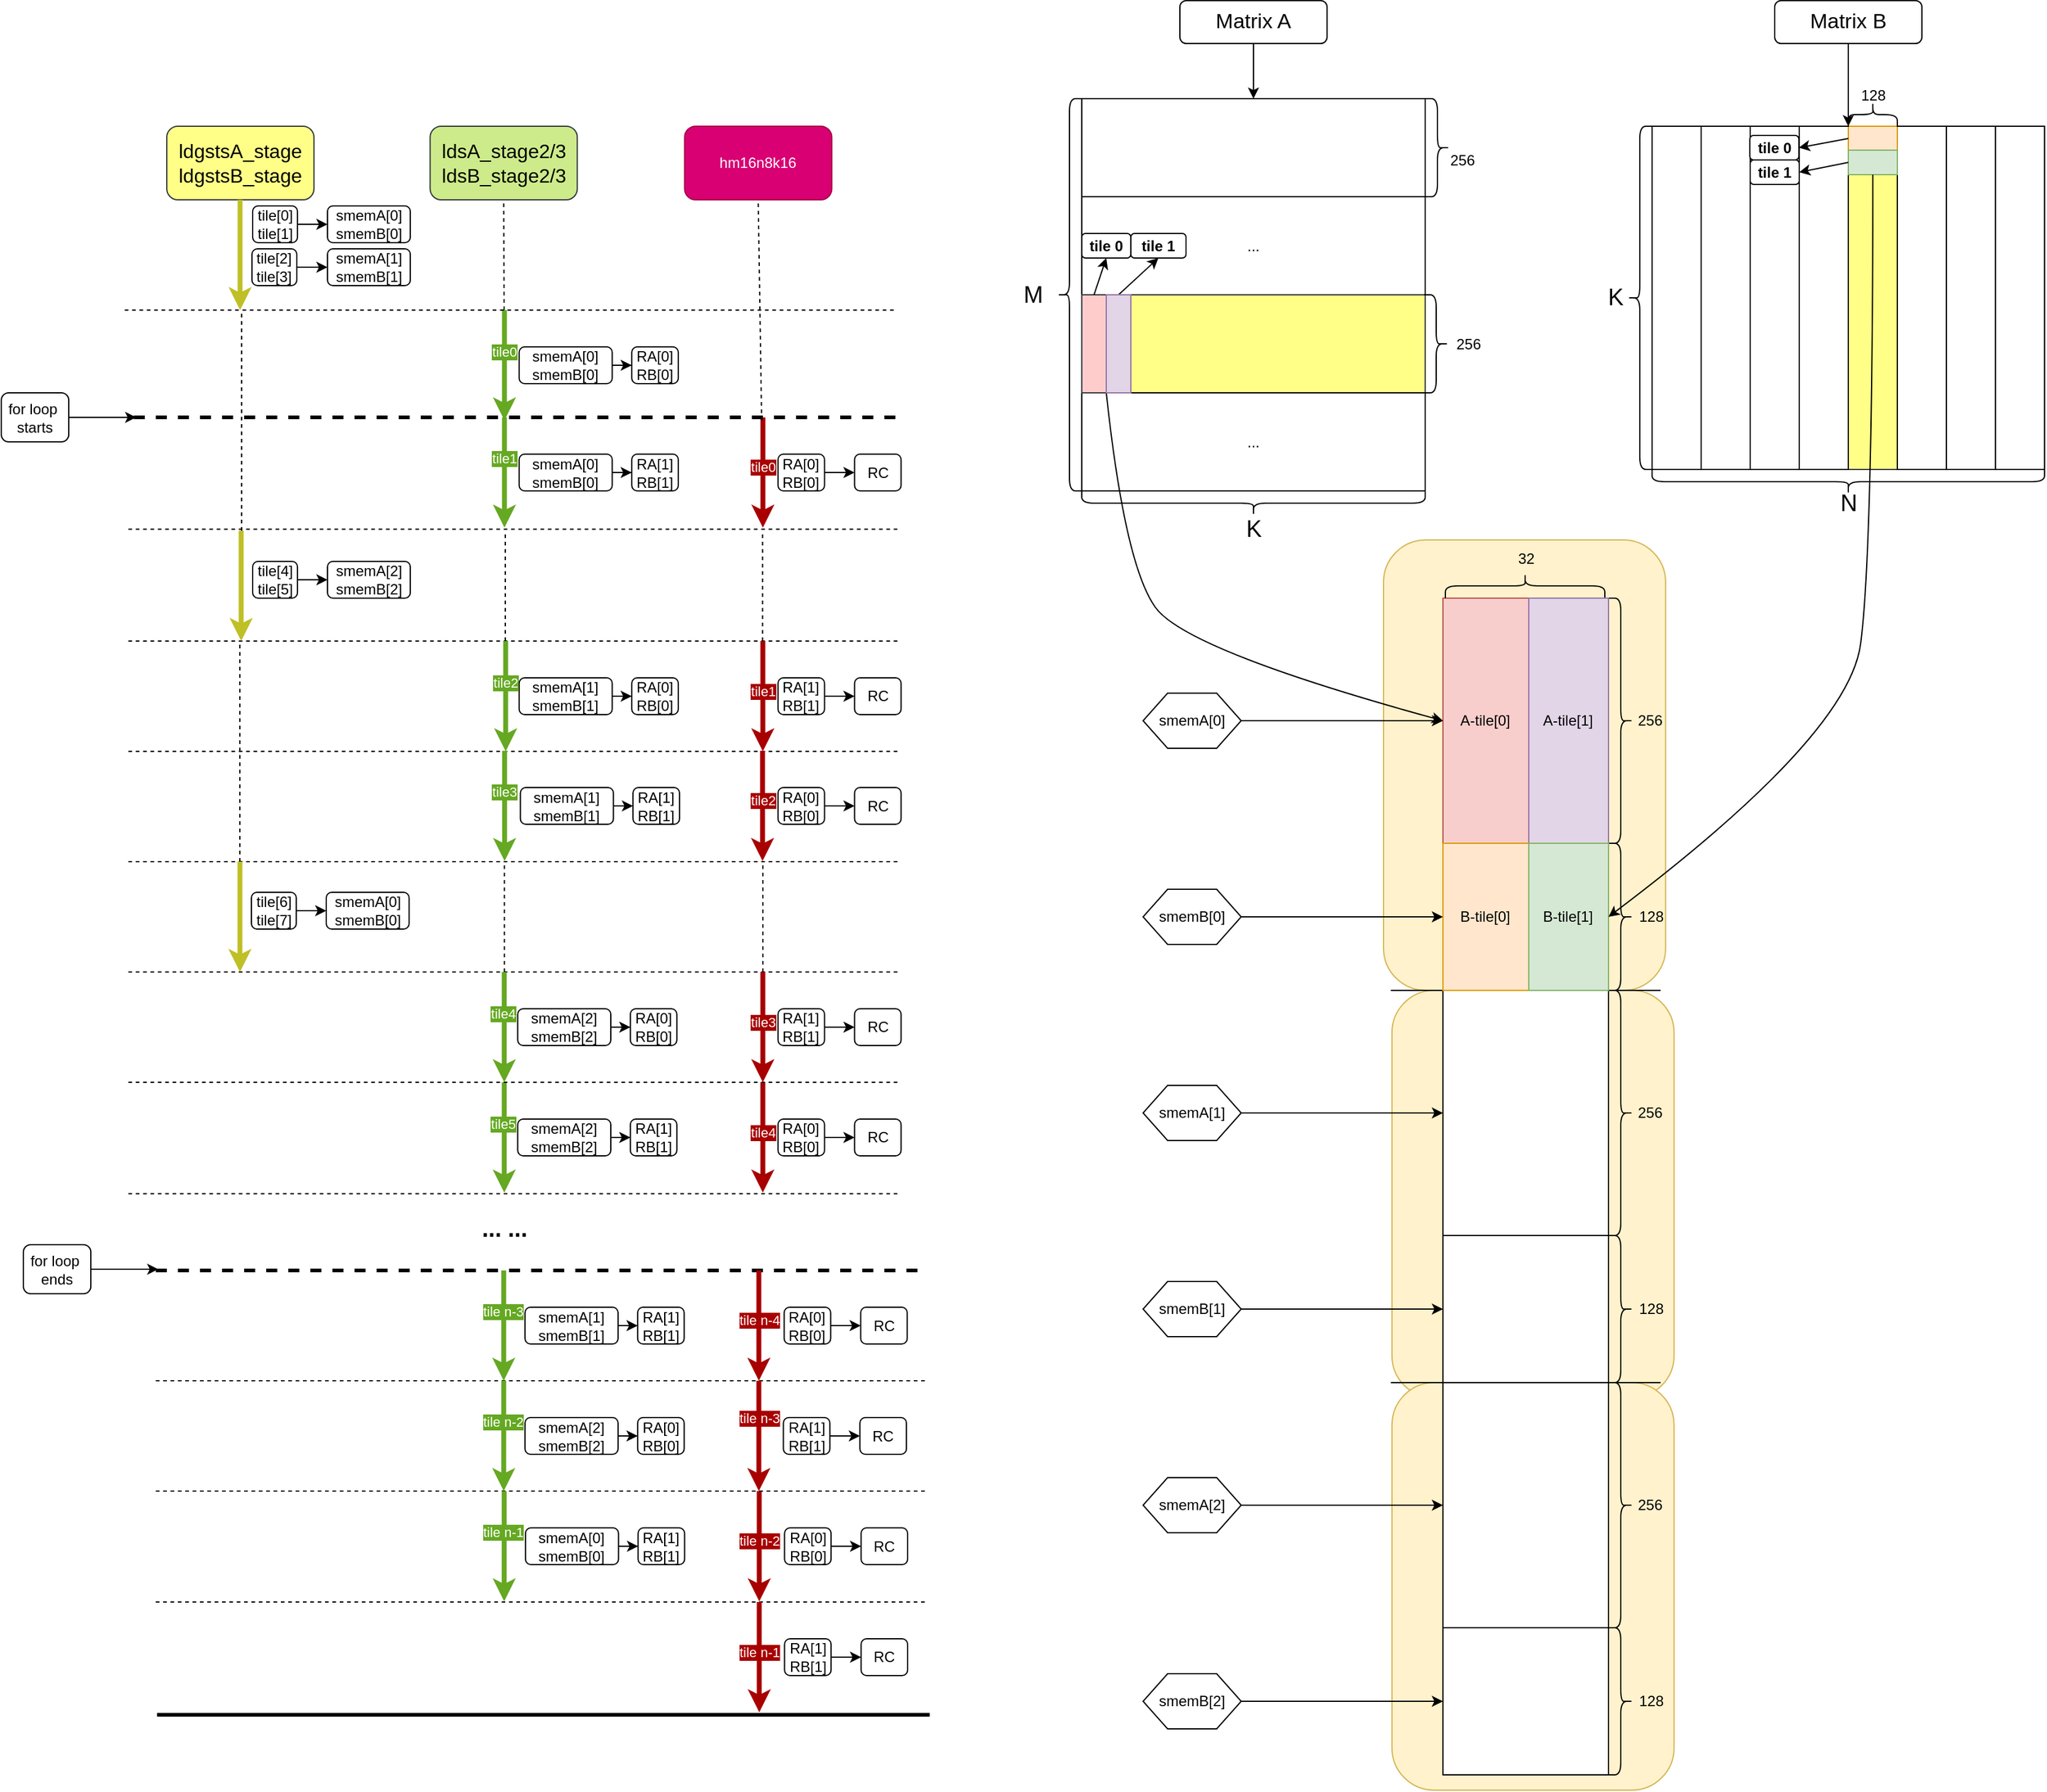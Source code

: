 <mxfile version="24.0.4" type="device">
  <diagram name="Page-1" id="_nR7e4XgD6fj8UJKNjDj">
    <mxGraphModel dx="3056" dy="-4105" grid="1" gridSize="10" guides="1" tooltips="1" connect="1" arrows="1" fold="1" page="1" pageScale="1" pageWidth="850" pageHeight="1100" math="0" shadow="0">
      <root>
        <mxCell id="0" />
        <mxCell id="1" parent="0" />
        <mxCell id="3xQzWOl0bbxW-XLFdZm7-74" value="" style="rounded=1;whiteSpace=wrap;html=1;fillColor=#fff2cc;strokeColor=#d6b656;" parent="1" vertex="1">
          <mxGeometry x="307.92" y="6785" width="230" height="332.5" as="geometry" />
        </mxCell>
        <mxCell id="3xQzWOl0bbxW-XLFdZm7-71" value="" style="rounded=1;whiteSpace=wrap;html=1;fillColor=#fff2cc;strokeColor=#d6b656;" parent="1" vertex="1">
          <mxGeometry x="301.04" y="6417.5" width="230" height="367.5" as="geometry" />
        </mxCell>
        <mxCell id="3xQzWOl0bbxW-XLFdZm7-1" value="..." style="rounded=0;whiteSpace=wrap;html=1;" parent="1" vertex="1">
          <mxGeometry x="55" y="6137.5" width="280" height="80" as="geometry" />
        </mxCell>
        <mxCell id="3xQzWOl0bbxW-XLFdZm7-2" value="" style="rounded=0;whiteSpace=wrap;html=1;" parent="1" vertex="1">
          <mxGeometry x="55" y="6057.5" width="280" height="80" as="geometry" />
        </mxCell>
        <mxCell id="3xQzWOl0bbxW-XLFdZm7-3" value="" style="rounded=0;whiteSpace=wrap;html=1;fillColor=#ffff88;strokeColor=#36393d;" parent="1" vertex="1">
          <mxGeometry x="55" y="6217.5" width="280" height="80" as="geometry" />
        </mxCell>
        <mxCell id="3xQzWOl0bbxW-XLFdZm7-4" value="..." style="rounded=0;whiteSpace=wrap;html=1;" parent="1" vertex="1">
          <mxGeometry x="55" y="6297.5" width="280" height="80" as="geometry" />
        </mxCell>
        <mxCell id="3xQzWOl0bbxW-XLFdZm7-5" value="" style="shape=curlyBracket;whiteSpace=wrap;html=1;rounded=1;labelPosition=left;verticalLabelPosition=middle;align=right;verticalAlign=middle;rotation=-180;" parent="1" vertex="1">
          <mxGeometry x="335" y="6057.5" width="20" height="80" as="geometry" />
        </mxCell>
        <mxCell id="3xQzWOl0bbxW-XLFdZm7-6" value="256" style="text;html=1;align=center;verticalAlign=middle;resizable=0;points=[];autosize=1;strokeColor=none;fillColor=none;" parent="1" vertex="1">
          <mxGeometry x="345" y="6092.5" width="40" height="30" as="geometry" />
        </mxCell>
        <mxCell id="3xQzWOl0bbxW-XLFdZm7-7" value="256" style="text;html=1;align=center;verticalAlign=middle;resizable=0;points=[];autosize=1;strokeColor=none;fillColor=none;" parent="1" vertex="1">
          <mxGeometry x="350" y="6242.5" width="40" height="30" as="geometry" />
        </mxCell>
        <mxCell id="3xQzWOl0bbxW-XLFdZm7-8" value="" style="shape=curlyBracket;whiteSpace=wrap;html=1;rounded=1;flipH=1;labelPosition=right;verticalLabelPosition=middle;align=left;verticalAlign=middle;rotation=90;" parent="1" vertex="1">
          <mxGeometry x="185" y="6247.5" width="20" height="280" as="geometry" />
        </mxCell>
        <mxCell id="3xQzWOl0bbxW-XLFdZm7-9" value="&lt;font style=&quot;font-size: 19px;&quot;&gt;K&lt;/font&gt;" style="text;html=1;align=center;verticalAlign=middle;resizable=0;points=[];autosize=1;strokeColor=none;fillColor=none;" parent="1" vertex="1">
          <mxGeometry x="175" y="6389.31" width="40" height="40" as="geometry" />
        </mxCell>
        <mxCell id="3xQzWOl0bbxW-XLFdZm7-10" value="" style="shape=curlyBracket;whiteSpace=wrap;html=1;rounded=1;labelPosition=left;verticalLabelPosition=middle;align=right;verticalAlign=middle;" parent="1" vertex="1">
          <mxGeometry x="35" y="6057.5" width="20" height="320" as="geometry" />
        </mxCell>
        <mxCell id="wNv8x3fiozQO21C_hteN-140" value="" style="edgeStyle=orthogonalEdgeStyle;rounded=0;orthogonalLoop=1;jettySize=auto;html=1;" parent="1" source="3xQzWOl0bbxW-XLFdZm7-12" target="3xQzWOl0bbxW-XLFdZm7-2" edge="1">
          <mxGeometry relative="1" as="geometry" />
        </mxCell>
        <mxCell id="3xQzWOl0bbxW-XLFdZm7-12" value="&lt;font style=&quot;font-size: 17px;&quot;&gt;Matrix A&lt;/font&gt;" style="rounded=1;whiteSpace=wrap;html=1;" parent="1" vertex="1">
          <mxGeometry x="135" y="5977.5" width="120" height="35" as="geometry" />
        </mxCell>
        <mxCell id="3xQzWOl0bbxW-XLFdZm7-16" value="" style="rounded=0;whiteSpace=wrap;html=1;fillColor=#ffcccc;strokeColor=#36393d;" parent="1" vertex="1">
          <mxGeometry x="55" y="6217.5" width="20" height="80" as="geometry" />
        </mxCell>
        <mxCell id="3xQzWOl0bbxW-XLFdZm7-18" value="&lt;span style=&quot;text-wrap: nowrap;&quot;&gt;&lt;b style=&quot;&quot;&gt;tile 0&lt;/b&gt;&lt;/span&gt;" style="rounded=1;whiteSpace=wrap;html=1;" parent="1" vertex="1">
          <mxGeometry x="55" y="6167.5" width="40" height="20" as="geometry" />
        </mxCell>
        <mxCell id="3xQzWOl0bbxW-XLFdZm7-19" value="&lt;span style=&quot;text-wrap: nowrap;&quot;&gt;&lt;b style=&quot;&quot;&gt;tile 1&lt;/b&gt;&lt;/span&gt;" style="rounded=1;whiteSpace=wrap;html=1;" parent="1" vertex="1">
          <mxGeometry x="95" y="6167.5" width="45" height="20" as="geometry" />
        </mxCell>
        <mxCell id="3xQzWOl0bbxW-XLFdZm7-20" value="" style="endArrow=classic;html=1;rounded=0;entryX=0.5;entryY=1;entryDx=0;entryDy=0;exitX=0.5;exitY=0;exitDx=0;exitDy=0;" parent="1" source="3xQzWOl0bbxW-XLFdZm7-16" target="3xQzWOl0bbxW-XLFdZm7-18" edge="1">
          <mxGeometry width="50" height="50" relative="1" as="geometry">
            <mxPoint x="410" y="6318.5" as="sourcePoint" />
            <mxPoint x="460" y="6268.5" as="targetPoint" />
          </mxGeometry>
        </mxCell>
        <mxCell id="3xQzWOl0bbxW-XLFdZm7-21" value="" style="endArrow=classic;html=1;rounded=0;exitX=0.5;exitY=0;exitDx=0;exitDy=0;entryX=0.5;entryY=1;entryDx=0;entryDy=0;" parent="1" source="3xQzWOl0bbxW-XLFdZm7-17" target="3xQzWOl0bbxW-XLFdZm7-19" edge="1">
          <mxGeometry width="50" height="50" relative="1" as="geometry">
            <mxPoint x="240" y="6208.5" as="sourcePoint" />
            <mxPoint x="335" y="5968.5" as="targetPoint" />
          </mxGeometry>
        </mxCell>
        <mxCell id="3xQzWOl0bbxW-XLFdZm7-22" value="" style="shape=curlyBracket;whiteSpace=wrap;html=1;rounded=1;labelPosition=left;verticalLabelPosition=middle;align=right;verticalAlign=middle;rotation=-180;" parent="1" vertex="1">
          <mxGeometry x="334" y="6217.5" width="20" height="80" as="geometry" />
        </mxCell>
        <mxCell id="3xQzWOl0bbxW-XLFdZm7-24" value="A-tile[0]" style="rounded=0;whiteSpace=wrap;html=1;fillColor=#f8cecc;strokeColor=#b85450;" parent="1" vertex="1">
          <mxGeometry x="349.48" y="6465" width="70" height="200" as="geometry" />
        </mxCell>
        <mxCell id="3xQzWOl0bbxW-XLFdZm7-25" value="" style="rounded=0;whiteSpace=wrap;html=1;" parent="1" vertex="1">
          <mxGeometry x="520" y="6080" width="40" height="280" as="geometry" />
        </mxCell>
        <mxCell id="3xQzWOl0bbxW-XLFdZm7-26" value="" style="rounded=0;whiteSpace=wrap;html=1;" parent="1" vertex="1">
          <mxGeometry x="600" y="6080" width="40" height="280" as="geometry" />
        </mxCell>
        <mxCell id="3xQzWOl0bbxW-XLFdZm7-27" value="" style="rounded=0;whiteSpace=wrap;html=1;" parent="1" vertex="1">
          <mxGeometry x="760" y="6080" width="40" height="280" as="geometry" />
        </mxCell>
        <mxCell id="3xQzWOl0bbxW-XLFdZm7-28" value="" style="shape=curlyBracket;whiteSpace=wrap;html=1;rounded=1;flipH=1;labelPosition=right;verticalLabelPosition=middle;align=left;verticalAlign=middle;rotation=-180;" parent="1" vertex="1">
          <mxGeometry x="500" y="6080" width="20" height="280" as="geometry" />
        </mxCell>
        <mxCell id="3xQzWOl0bbxW-XLFdZm7-29" value="&lt;font style=&quot;font-size: 19px;&quot;&gt;K&lt;/font&gt;" style="text;html=1;align=center;verticalAlign=middle;resizable=0;points=[];autosize=1;strokeColor=none;fillColor=none;" parent="1" vertex="1">
          <mxGeometry x="470" y="6200" width="40" height="40" as="geometry" />
        </mxCell>
        <mxCell id="3xQzWOl0bbxW-XLFdZm7-30" value="" style="shape=curlyBracket;whiteSpace=wrap;html=1;rounded=1;flipH=1;labelPosition=right;verticalLabelPosition=middle;align=left;verticalAlign=middle;rotation=90;" parent="1" vertex="1">
          <mxGeometry x="670" y="6210" width="20" height="320" as="geometry" />
        </mxCell>
        <mxCell id="3xQzWOl0bbxW-XLFdZm7-31" value="&lt;font style=&quot;font-size: 19px;&quot;&gt;N&lt;/font&gt;" style="text;html=1;align=center;verticalAlign=middle;resizable=0;points=[];autosize=1;strokeColor=none;fillColor=none;" parent="1" vertex="1">
          <mxGeometry x="660" y="6367.5" width="40" height="40" as="geometry" />
        </mxCell>
        <mxCell id="3xQzWOl0bbxW-XLFdZm7-32" value="" style="rounded=0;whiteSpace=wrap;html=1;fillColor=#f8cecc;strokeColor=#b85450;rotation=90;" parent="1" vertex="1">
          <mxGeometry x="690" y="6140" width="20" height="40" as="geometry" />
        </mxCell>
        <mxCell id="3xQzWOl0bbxW-XLFdZm7-33" value="" style="rounded=0;whiteSpace=wrap;html=1;fillColor=#ffff88;strokeColor=#36393d;" parent="1" vertex="1">
          <mxGeometry x="680" y="6080" width="40" height="280" as="geometry" />
        </mxCell>
        <mxCell id="3xQzWOl0bbxW-XLFdZm7-34" value="" style="rounded=0;whiteSpace=wrap;html=1;" parent="1" vertex="1">
          <mxGeometry x="720" y="6080" width="40" height="280" as="geometry" />
        </mxCell>
        <mxCell id="3xQzWOl0bbxW-XLFdZm7-35" value="" style="rounded=0;whiteSpace=wrap;html=1;" parent="1" vertex="1">
          <mxGeometry x="800" y="6080" width="40" height="280" as="geometry" />
        </mxCell>
        <mxCell id="3xQzWOl0bbxW-XLFdZm7-36" value="" style="rounded=0;whiteSpace=wrap;html=1;" parent="1" vertex="1">
          <mxGeometry x="560" y="6080" width="40" height="280" as="geometry" />
        </mxCell>
        <mxCell id="3xQzWOl0bbxW-XLFdZm7-37" value="" style="rounded=0;whiteSpace=wrap;html=1;" parent="1" vertex="1">
          <mxGeometry x="640" y="6080" width="40" height="280" as="geometry" />
        </mxCell>
        <mxCell id="3xQzWOl0bbxW-XLFdZm7-38" value="" style="rounded=0;whiteSpace=wrap;html=1;fillColor=#ffe6cc;strokeColor=#d79b00;rotation=90;" parent="1" vertex="1">
          <mxGeometry x="690" y="6070" width="20" height="40" as="geometry" />
        </mxCell>
        <mxCell id="3xQzWOl0bbxW-XLFdZm7-39" value="" style="rounded=0;whiteSpace=wrap;html=1;fillColor=#d5e8d4;strokeColor=#82b366;rotation=90;" parent="1" vertex="1">
          <mxGeometry x="690" y="6089.5" width="20" height="40" as="geometry" />
        </mxCell>
        <mxCell id="3xQzWOl0bbxW-XLFdZm7-40" value="128" style="text;html=1;align=center;verticalAlign=middle;resizable=0;points=[];autosize=1;strokeColor=none;fillColor=none;" parent="1" vertex="1">
          <mxGeometry x="680" y="6040" width="40" height="30" as="geometry" />
        </mxCell>
        <mxCell id="3xQzWOl0bbxW-XLFdZm7-41" value="" style="shape=curlyBracket;whiteSpace=wrap;html=1;rounded=1;labelPosition=left;verticalLabelPosition=middle;align=right;verticalAlign=middle;rotation=90;" parent="1" vertex="1">
          <mxGeometry x="690" y="6050.5" width="20" height="40" as="geometry" />
        </mxCell>
        <mxCell id="3xQzWOl0bbxW-XLFdZm7-46" value="" style="shape=curlyBracket;whiteSpace=wrap;html=1;rounded=1;labelPosition=left;verticalLabelPosition=middle;align=right;verticalAlign=middle;rotation=90;" parent="1" vertex="1">
          <mxGeometry x="406.48" y="6390" width="20" height="130" as="geometry" />
        </mxCell>
        <mxCell id="3xQzWOl0bbxW-XLFdZm7-47" value="" style="shape=curlyBracket;whiteSpace=wrap;html=1;rounded=1;labelPosition=left;verticalLabelPosition=middle;align=right;verticalAlign=middle;rotation=-180;" parent="1" vertex="1">
          <mxGeometry x="484.48" y="6465" width="20" height="200" as="geometry" />
        </mxCell>
        <mxCell id="3xQzWOl0bbxW-XLFdZm7-48" value="" style="shape=curlyBracket;whiteSpace=wrap;html=1;rounded=1;labelPosition=left;verticalLabelPosition=middle;align=right;verticalAlign=middle;rotation=-180;" parent="1" vertex="1">
          <mxGeometry x="484.48" y="6665" width="20" height="120" as="geometry" />
        </mxCell>
        <mxCell id="3xQzWOl0bbxW-XLFdZm7-49" value="32" style="text;html=1;align=center;verticalAlign=middle;resizable=0;points=[];autosize=1;strokeColor=none;fillColor=none;" parent="1" vertex="1">
          <mxGeometry x="396.98" y="6417.5" width="40" height="30" as="geometry" />
        </mxCell>
        <mxCell id="3xQzWOl0bbxW-XLFdZm7-50" value="256" style="text;html=1;align=center;verticalAlign=middle;resizable=0;points=[];autosize=1;strokeColor=none;fillColor=none;" parent="1" vertex="1">
          <mxGeometry x="497.92" y="6550" width="40" height="30" as="geometry" />
        </mxCell>
        <mxCell id="3xQzWOl0bbxW-XLFdZm7-51" value="128" style="text;html=1;align=center;verticalAlign=middle;resizable=0;points=[];autosize=1;strokeColor=none;fillColor=none;" parent="1" vertex="1">
          <mxGeometry x="499.48" y="6710" width="40" height="30" as="geometry" />
        </mxCell>
        <mxCell id="3xQzWOl0bbxW-XLFdZm7-52" value="" style="rounded=0;whiteSpace=wrap;html=1;" parent="1" vertex="1">
          <mxGeometry x="349.48" y="6785" width="135" height="200" as="geometry" />
        </mxCell>
        <mxCell id="3xQzWOl0bbxW-XLFdZm7-53" value="" style="rounded=0;whiteSpace=wrap;html=1;" parent="1" vertex="1">
          <mxGeometry x="349.48" y="6985" width="135" height="120" as="geometry" />
        </mxCell>
        <mxCell id="3xQzWOl0bbxW-XLFdZm7-54" value="" style="shape=curlyBracket;whiteSpace=wrap;html=1;rounded=1;labelPosition=left;verticalLabelPosition=middle;align=right;verticalAlign=middle;rotation=-180;" parent="1" vertex="1">
          <mxGeometry x="484.48" y="6785" width="20" height="200" as="geometry" />
        </mxCell>
        <mxCell id="3xQzWOl0bbxW-XLFdZm7-55" value="" style="shape=curlyBracket;whiteSpace=wrap;html=1;rounded=1;labelPosition=left;verticalLabelPosition=middle;align=right;verticalAlign=middle;rotation=-180;" parent="1" vertex="1">
          <mxGeometry x="484.48" y="6985" width="20" height="120" as="geometry" />
        </mxCell>
        <mxCell id="3xQzWOl0bbxW-XLFdZm7-56" value="256" style="text;html=1;align=center;verticalAlign=middle;resizable=0;points=[];autosize=1;strokeColor=none;fillColor=none;" parent="1" vertex="1">
          <mxGeometry x="497.92" y="6870" width="40" height="30" as="geometry" />
        </mxCell>
        <mxCell id="3xQzWOl0bbxW-XLFdZm7-57" value="128" style="text;html=1;align=center;verticalAlign=middle;resizable=0;points=[];autosize=1;strokeColor=none;fillColor=none;" parent="1" vertex="1">
          <mxGeometry x="499.48" y="7030" width="40" height="30" as="geometry" />
        </mxCell>
        <mxCell id="3xQzWOl0bbxW-XLFdZm7-58" value="" style="endArrow=none;html=1;rounded=0;" parent="1" edge="1">
          <mxGeometry width="50" height="50" relative="1" as="geometry">
            <mxPoint x="306.98" y="6785" as="sourcePoint" />
            <mxPoint x="526.98" y="6785" as="targetPoint" />
          </mxGeometry>
        </mxCell>
        <mxCell id="3xQzWOl0bbxW-XLFdZm7-60" value="A-tile[1]" style="rounded=0;whiteSpace=wrap;html=1;fillColor=#e1d5e7;strokeColor=#9673a6;" parent="1" vertex="1">
          <mxGeometry x="419.48" y="6465" width="65" height="200" as="geometry" />
        </mxCell>
        <mxCell id="3xQzWOl0bbxW-XLFdZm7-61" value="B-tile[0]" style="rounded=0;whiteSpace=wrap;html=1;fillColor=#ffe6cc;strokeColor=#d79b00;" parent="1" vertex="1">
          <mxGeometry x="349.48" y="6665" width="70" height="120" as="geometry" />
        </mxCell>
        <mxCell id="3xQzWOl0bbxW-XLFdZm7-62" value="B-tile[1]" style="rounded=0;whiteSpace=wrap;html=1;fillColor=#d5e8d4;strokeColor=#82b366;" parent="1" vertex="1">
          <mxGeometry x="419.48" y="6665" width="65" height="120" as="geometry" />
        </mxCell>
        <mxCell id="3xQzWOl0bbxW-XLFdZm7-63" value="" style="curved=1;endArrow=classic;html=1;rounded=0;exitX=0;exitY=1;exitDx=0;exitDy=0;entryX=0;entryY=0.5;entryDx=0;entryDy=0;" parent="1" source="3xQzWOl0bbxW-XLFdZm7-17" target="3xQzWOl0bbxW-XLFdZm7-24" edge="1">
          <mxGeometry width="50" height="50" relative="1" as="geometry">
            <mxPoint x="-90" y="6557.5" as="sourcePoint" />
            <mxPoint y="6357.5" as="targetPoint" />
            <Array as="points">
              <mxPoint x="90" y="6437.5" />
              <mxPoint x="140" y="6507.5" />
            </Array>
          </mxGeometry>
        </mxCell>
        <mxCell id="3xQzWOl0bbxW-XLFdZm7-64" value="" style="endArrow=classic;html=1;rounded=0;entryX=0.5;entryY=1;entryDx=0;entryDy=0;" parent="1" source="3xQzWOl0bbxW-XLFdZm7-16" target="3xQzWOl0bbxW-XLFdZm7-17" edge="1">
          <mxGeometry width="50" height="50" relative="1" as="geometry">
            <mxPoint x="75" y="6253.5" as="sourcePoint" />
            <mxPoint x="220" y="6202.5" as="targetPoint" />
          </mxGeometry>
        </mxCell>
        <mxCell id="3xQzWOl0bbxW-XLFdZm7-17" value="" style="rounded=0;whiteSpace=wrap;html=1;fillColor=#e1d5e7;strokeColor=#9673a6;" parent="1" vertex="1">
          <mxGeometry x="75" y="6217.5" width="20" height="80" as="geometry" />
        </mxCell>
        <mxCell id="3xQzWOl0bbxW-XLFdZm7-65" value="&lt;span style=&quot;text-wrap: nowrap;&quot;&gt;&lt;b style=&quot;&quot;&gt;tile 0&lt;/b&gt;&lt;/span&gt;" style="rounded=1;whiteSpace=wrap;html=1;" parent="1" vertex="1">
          <mxGeometry x="599.69" y="6087.5" width="40" height="20" as="geometry" />
        </mxCell>
        <mxCell id="3xQzWOl0bbxW-XLFdZm7-66" value="&lt;span style=&quot;text-wrap: nowrap;&quot;&gt;&lt;b style=&quot;&quot;&gt;tile 1&lt;/b&gt;&lt;/span&gt;" style="rounded=1;whiteSpace=wrap;html=1;" parent="1" vertex="1">
          <mxGeometry x="600" y="6107.5" width="40" height="20" as="geometry" />
        </mxCell>
        <mxCell id="3xQzWOl0bbxW-XLFdZm7-68" value="" style="endArrow=classic;html=1;rounded=0;exitX=0.5;exitY=1;exitDx=0;exitDy=0;entryX=1;entryY=0.5;entryDx=0;entryDy=0;" parent="1" source="3xQzWOl0bbxW-XLFdZm7-38" target="3xQzWOl0bbxW-XLFdZm7-65" edge="1">
          <mxGeometry width="50" height="50" relative="1" as="geometry">
            <mxPoint x="500" y="6047.5" as="sourcePoint" />
            <mxPoint x="550" y="5997.5" as="targetPoint" />
          </mxGeometry>
        </mxCell>
        <mxCell id="3xQzWOl0bbxW-XLFdZm7-69" value="" style="endArrow=classic;html=1;rounded=0;exitX=0.5;exitY=1;exitDx=0;exitDy=0;entryX=1;entryY=0.5;entryDx=0;entryDy=0;" parent="1" source="3xQzWOl0bbxW-XLFdZm7-39" target="3xQzWOl0bbxW-XLFdZm7-66" edge="1">
          <mxGeometry width="50" height="50" relative="1" as="geometry">
            <mxPoint x="690" y="6100.5" as="sourcePoint" />
            <mxPoint x="650" y="6107.5" as="targetPoint" />
          </mxGeometry>
        </mxCell>
        <mxCell id="3xQzWOl0bbxW-XLFdZm7-70" value="" style="curved=1;endArrow=classic;html=1;rounded=0;exitX=1;exitY=0.5;exitDx=0;exitDy=0;entryX=1;entryY=0.5;entryDx=0;entryDy=0;" parent="1" source="3xQzWOl0bbxW-XLFdZm7-39" target="3xQzWOl0bbxW-XLFdZm7-62" edge="1">
          <mxGeometry width="50" height="50" relative="1" as="geometry">
            <mxPoint x="917.5" y="6360" as="sourcePoint" />
            <mxPoint x="1211.5" y="6668" as="targetPoint" />
            <Array as="points">
              <mxPoint x="700" y="6427.5" />
              <mxPoint x="680" y="6577.5" />
            </Array>
          </mxGeometry>
        </mxCell>
        <mxCell id="3xQzWOl0bbxW-XLFdZm7-73" style="edgeStyle=orthogonalEdgeStyle;rounded=0;orthogonalLoop=1;jettySize=auto;html=1;entryX=0;entryY=0.5;entryDx=0;entryDy=0;" parent="1" source="3xQzWOl0bbxW-XLFdZm7-72" target="3xQzWOl0bbxW-XLFdZm7-24" edge="1">
          <mxGeometry relative="1" as="geometry" />
        </mxCell>
        <mxCell id="3xQzWOl0bbxW-XLFdZm7-72" value="smemA[0]" style="shape=hexagon;perimeter=hexagonPerimeter2;whiteSpace=wrap;html=1;fixedSize=1;" parent="1" vertex="1">
          <mxGeometry x="105" y="6542.5" width="80" height="45" as="geometry" />
        </mxCell>
        <mxCell id="wNv8x3fiozQO21C_hteN-1" value="&lt;font style=&quot;font-size: 16px;&quot;&gt;ldgstsA_stage&lt;/font&gt;&lt;div style=&quot;font-size: 16px;&quot;&gt;&lt;font style=&quot;font-size: 16px;&quot;&gt;ldgstsB_stage&lt;/font&gt;&lt;br&gt;&lt;/div&gt;" style="rounded=1;whiteSpace=wrap;html=1;fillColor=#ffff88;strokeColor=#36393d;" parent="1" vertex="1">
          <mxGeometry x="-691" y="6080" width="120" height="60" as="geometry" />
        </mxCell>
        <mxCell id="wNv8x3fiozQO21C_hteN-2" value="&lt;div style=&quot;font-size: 16px;&quot;&gt;ldsA_stage2/3&lt;br&gt;&lt;/div&gt;&lt;div style=&quot;&quot;&gt;&lt;span style=&quot;font-size: 16px;&quot;&gt;ldsB_stage2/3&lt;/span&gt;&lt;br&gt;&lt;/div&gt;" style="rounded=1;whiteSpace=wrap;html=1;fillColor=#cdeb8b;strokeColor=#36393d;" parent="1" vertex="1">
          <mxGeometry x="-476.31" y="6080" width="120" height="60" as="geometry" />
        </mxCell>
        <mxCell id="wNv8x3fiozQO21C_hteN-3" value="hm16n8k16" style="rounded=1;whiteSpace=wrap;html=1;fillColor=#d80073;strokeColor=#A50040;fontColor=#ffffff;" parent="1" vertex="1">
          <mxGeometry x="-268.81" y="6080" width="120" height="60" as="geometry" />
        </mxCell>
        <mxCell id="wNv8x3fiozQO21C_hteN-4" value="" style="endArrow=classic;html=1;rounded=0;strokeWidth=4;fillColor=#ffff88;strokeColor=#BFBF26;" parent="1" edge="1">
          <mxGeometry width="50" height="50" relative="1" as="geometry">
            <mxPoint x="-631.25" y="6140" as="sourcePoint" />
            <mxPoint x="-631.25" y="6230" as="targetPoint" />
          </mxGeometry>
        </mxCell>
        <mxCell id="wNv8x3fiozQO21C_hteN-5" value="" style="endArrow=classic;html=1;rounded=0;strokeWidth=4;fillColor=#ffff88;strokeColor=#65A822;" parent="1" edge="1">
          <mxGeometry width="50" height="50" relative="1" as="geometry">
            <mxPoint x="-415.71" y="6230" as="sourcePoint" />
            <mxPoint x="-415.71" y="6320" as="targetPoint" />
          </mxGeometry>
        </mxCell>
        <mxCell id="wNv8x3fiozQO21C_hteN-78" value="&lt;font color=&quot;#ffffff&quot;&gt;tile0&lt;/font&gt;" style="edgeLabel;html=1;align=center;verticalAlign=middle;resizable=0;points=[];labelBackgroundColor=#65A822;" parent="wNv8x3fiozQO21C_hteN-5" vertex="1" connectable="0">
          <mxGeometry x="-0.259" y="-1" relative="1" as="geometry">
            <mxPoint as="offset" />
          </mxGeometry>
        </mxCell>
        <mxCell id="wNv8x3fiozQO21C_hteN-6" value="" style="endArrow=classic;html=1;rounded=0;strokeWidth=4;fillColor=#ffff88;strokeColor=#A80000;" parent="1" edge="1">
          <mxGeometry width="50" height="50" relative="1" as="geometry">
            <mxPoint x="-205" y="6317.5" as="sourcePoint" />
            <mxPoint x="-205" y="6407.5" as="targetPoint" />
          </mxGeometry>
        </mxCell>
        <mxCell id="wNv8x3fiozQO21C_hteN-79" value="&lt;font color=&quot;#ffffff&quot;&gt;tile0&lt;/font&gt;" style="edgeLabel;html=1;align=center;verticalAlign=middle;resizable=0;points=[];labelBackgroundColor=#A80000;" parent="wNv8x3fiozQO21C_hteN-6" vertex="1" connectable="0">
          <mxGeometry x="-0.096" relative="1" as="geometry">
            <mxPoint as="offset" />
          </mxGeometry>
        </mxCell>
        <mxCell id="wNv8x3fiozQO21C_hteN-8" value="tile[0]&lt;div&gt;tile[1]&lt;/div&gt;" style="rounded=1;whiteSpace=wrap;html=1;" parent="1" vertex="1">
          <mxGeometry x="-621" y="6145" width="36.56" height="30" as="geometry" />
        </mxCell>
        <mxCell id="wNv8x3fiozQO21C_hteN-9" value="smemA[0]&lt;div&gt;smemB[0]&lt;br&gt;&lt;/div&gt;" style="rounded=1;whiteSpace=wrap;html=1;" parent="1" vertex="1">
          <mxGeometry x="-560" y="6145" width="67.56" height="30" as="geometry" />
        </mxCell>
        <mxCell id="wNv8x3fiozQO21C_hteN-16" style="edgeStyle=orthogonalEdgeStyle;rounded=0;orthogonalLoop=1;jettySize=auto;html=1;entryX=0;entryY=0.5;entryDx=0;entryDy=0;" parent="1" source="wNv8x3fiozQO21C_hteN-14" target="wNv8x3fiozQO21C_hteN-15" edge="1">
          <mxGeometry relative="1" as="geometry" />
        </mxCell>
        <mxCell id="wNv8x3fiozQO21C_hteN-14" value="smemA[0]&lt;div&gt;smemB[0]&lt;br&gt;&lt;/div&gt;" style="rounded=1;whiteSpace=wrap;html=1;" parent="1" vertex="1">
          <mxGeometry x="-403.71" y="6260" width="75.88" height="30" as="geometry" />
        </mxCell>
        <mxCell id="wNv8x3fiozQO21C_hteN-15" value="RA[0]&lt;div&gt;RB[0]&lt;br&gt;&lt;/div&gt;" style="rounded=1;whiteSpace=wrap;html=1;" parent="1" vertex="1">
          <mxGeometry x="-311.89" y="6260" width="37.94" height="30" as="geometry" />
        </mxCell>
        <mxCell id="wNv8x3fiozQO21C_hteN-17" value="" style="endArrow=none;dashed=1;html=1;rounded=0;" parent="1" edge="1">
          <mxGeometry width="50" height="50" relative="1" as="geometry">
            <mxPoint x="-725.3" y="6230" as="sourcePoint" />
            <mxPoint x="-95.3" y="6230" as="targetPoint" />
          </mxGeometry>
        </mxCell>
        <mxCell id="wNv8x3fiozQO21C_hteN-18" value="" style="endArrow=none;dashed=1;html=1;rounded=0;entryX=0.5;entryY=1;entryDx=0;entryDy=0;" parent="1" target="wNv8x3fiozQO21C_hteN-2" edge="1">
          <mxGeometry width="50" height="50" relative="1" as="geometry">
            <mxPoint x="-416" y="6230" as="sourcePoint" />
            <mxPoint x="-396" y="6170" as="targetPoint" />
          </mxGeometry>
        </mxCell>
        <mxCell id="wNv8x3fiozQO21C_hteN-19" value="" style="endArrow=none;dashed=1;html=1;rounded=0;strokeWidth=3;" parent="1" edge="1">
          <mxGeometry width="50" height="50" relative="1" as="geometry">
            <mxPoint x="-717.94" y="6317.5" as="sourcePoint" />
            <mxPoint x="-87.94" y="6317.5" as="targetPoint" />
          </mxGeometry>
        </mxCell>
        <mxCell id="wNv8x3fiozQO21C_hteN-26" style="edgeStyle=orthogonalEdgeStyle;rounded=0;orthogonalLoop=1;jettySize=auto;html=1;entryX=0;entryY=0.5;entryDx=0;entryDy=0;" parent="1" source="wNv8x3fiozQO21C_hteN-27" target="wNv8x3fiozQO21C_hteN-28" edge="1">
          <mxGeometry relative="1" as="geometry" />
        </mxCell>
        <mxCell id="wNv8x3fiozQO21C_hteN-27" value="smemA[0]&lt;div&gt;smemB[0]&lt;br&gt;&lt;/div&gt;" style="rounded=1;whiteSpace=wrap;html=1;" parent="1" vertex="1">
          <mxGeometry x="-403.71" y="6347.5" width="75.88" height="30" as="geometry" />
        </mxCell>
        <mxCell id="wNv8x3fiozQO21C_hteN-28" value="RA[1]&lt;div&gt;RB[1]&lt;br&gt;&lt;/div&gt;" style="rounded=1;whiteSpace=wrap;html=1;" parent="1" vertex="1">
          <mxGeometry x="-311.89" y="6347.5" width="37.94" height="30" as="geometry" />
        </mxCell>
        <mxCell id="wNv8x3fiozQO21C_hteN-29" value="" style="endArrow=none;dashed=1;html=1;rounded=0;entryX=0.5;entryY=1;entryDx=0;entryDy=0;" parent="1" target="wNv8x3fiozQO21C_hteN-3" edge="1">
          <mxGeometry width="50" height="50" relative="1" as="geometry">
            <mxPoint x="-206" y="6320" as="sourcePoint" />
            <mxPoint x="-406" y="6150" as="targetPoint" />
          </mxGeometry>
        </mxCell>
        <mxCell id="wNv8x3fiozQO21C_hteN-32" style="edgeStyle=orthogonalEdgeStyle;rounded=0;orthogonalLoop=1;jettySize=auto;html=1;entryX=0;entryY=0.5;entryDx=0;entryDy=0;" parent="1" source="wNv8x3fiozQO21C_hteN-30" target="wNv8x3fiozQO21C_hteN-31" edge="1">
          <mxGeometry relative="1" as="geometry" />
        </mxCell>
        <mxCell id="wNv8x3fiozQO21C_hteN-30" value="RA[0]&lt;div&gt;RB[0]&lt;br&gt;&lt;/div&gt;" style="rounded=1;whiteSpace=wrap;html=1;" parent="1" vertex="1">
          <mxGeometry x="-192.66" y="6347.5" width="37.94" height="30" as="geometry" />
        </mxCell>
        <mxCell id="wNv8x3fiozQO21C_hteN-31" value="&lt;div&gt;RC&lt;/div&gt;" style="rounded=1;whiteSpace=wrap;html=1;" parent="1" vertex="1">
          <mxGeometry x="-130.25" y="6347.5" width="37.94" height="30" as="geometry" />
        </mxCell>
        <mxCell id="wNv8x3fiozQO21C_hteN-33" value="" style="endArrow=none;dashed=1;html=1;rounded=0;" parent="1" edge="1">
          <mxGeometry width="50" height="50" relative="1" as="geometry">
            <mxPoint x="-722.31" y="6408.78" as="sourcePoint" />
            <mxPoint x="-92.31" y="6408.78" as="targetPoint" />
          </mxGeometry>
        </mxCell>
        <mxCell id="wNv8x3fiozQO21C_hteN-35" value="" style="endArrow=none;dashed=1;html=1;rounded=0;" parent="1" edge="1">
          <mxGeometry width="50" height="50" relative="1" as="geometry">
            <mxPoint x="-630" y="6410" as="sourcePoint" />
            <mxPoint x="-630" y="6230" as="targetPoint" />
          </mxGeometry>
        </mxCell>
        <mxCell id="wNv8x3fiozQO21C_hteN-39" value="" style="endArrow=none;dashed=1;html=1;rounded=0;" parent="1" edge="1">
          <mxGeometry width="50" height="50" relative="1" as="geometry">
            <mxPoint x="-722.31" y="6500" as="sourcePoint" />
            <mxPoint x="-92.31" y="6500" as="targetPoint" />
          </mxGeometry>
        </mxCell>
        <mxCell id="wNv8x3fiozQO21C_hteN-41" style="edgeStyle=orthogonalEdgeStyle;rounded=0;orthogonalLoop=1;jettySize=auto;html=1;entryX=0;entryY=0.5;entryDx=0;entryDy=0;" parent="1" source="wNv8x3fiozQO21C_hteN-42" target="wNv8x3fiozQO21C_hteN-43" edge="1">
          <mxGeometry relative="1" as="geometry" />
        </mxCell>
        <mxCell id="wNv8x3fiozQO21C_hteN-42" value="smemA[1]&lt;div&gt;smemB[1]&lt;br&gt;&lt;/div&gt;" style="rounded=1;whiteSpace=wrap;html=1;" parent="1" vertex="1">
          <mxGeometry x="-403.71" y="6530" width="75.88" height="30" as="geometry" />
        </mxCell>
        <mxCell id="wNv8x3fiozQO21C_hteN-43" value="RA[0]&lt;div&gt;RB[0]&lt;br&gt;&lt;/div&gt;" style="rounded=1;whiteSpace=wrap;html=1;" parent="1" vertex="1">
          <mxGeometry x="-311.89" y="6530" width="37.94" height="30" as="geometry" />
        </mxCell>
        <mxCell id="wNv8x3fiozQO21C_hteN-45" style="edgeStyle=orthogonalEdgeStyle;rounded=0;orthogonalLoop=1;jettySize=auto;html=1;entryX=0;entryY=0.5;entryDx=0;entryDy=0;" parent="1" source="wNv8x3fiozQO21C_hteN-46" target="wNv8x3fiozQO21C_hteN-47" edge="1">
          <mxGeometry relative="1" as="geometry" />
        </mxCell>
        <mxCell id="wNv8x3fiozQO21C_hteN-46" value="RA[1]&lt;div&gt;RB[1&lt;span style=&quot;background-color: initial;&quot;&gt;]&lt;/span&gt;&lt;/div&gt;" style="rounded=1;whiteSpace=wrap;html=1;" parent="1" vertex="1">
          <mxGeometry x="-192.66" y="6530" width="37.94" height="30" as="geometry" />
        </mxCell>
        <mxCell id="wNv8x3fiozQO21C_hteN-47" value="&lt;div&gt;RC&lt;/div&gt;" style="rounded=1;whiteSpace=wrap;html=1;" parent="1" vertex="1">
          <mxGeometry x="-130.25" y="6530" width="37.94" height="30" as="geometry" />
        </mxCell>
        <mxCell id="wNv8x3fiozQO21C_hteN-48" value="" style="endArrow=none;dashed=1;html=1;rounded=0;" parent="1" edge="1">
          <mxGeometry width="50" height="50" relative="1" as="geometry">
            <mxPoint x="-722.31" y="6590" as="sourcePoint" />
            <mxPoint x="-92.31" y="6590" as="targetPoint" />
          </mxGeometry>
        </mxCell>
        <mxCell id="wNv8x3fiozQO21C_hteN-50" style="edgeStyle=orthogonalEdgeStyle;rounded=0;orthogonalLoop=1;jettySize=auto;html=1;entryX=0;entryY=0.5;entryDx=0;entryDy=0;" parent="1" source="wNv8x3fiozQO21C_hteN-51" target="wNv8x3fiozQO21C_hteN-52" edge="1">
          <mxGeometry relative="1" as="geometry" />
        </mxCell>
        <mxCell id="wNv8x3fiozQO21C_hteN-51" value="smemA[1]&lt;div&gt;smemB[1]&lt;br&gt;&lt;/div&gt;" style="rounded=1;whiteSpace=wrap;html=1;" parent="1" vertex="1">
          <mxGeometry x="-402.72" y="6619.5" width="75.88" height="30" as="geometry" />
        </mxCell>
        <mxCell id="wNv8x3fiozQO21C_hteN-52" value="RA[1]&lt;div&gt;RB[1]&lt;br&gt;&lt;/div&gt;" style="rounded=1;whiteSpace=wrap;html=1;" parent="1" vertex="1">
          <mxGeometry x="-310.9" y="6619.5" width="37.94" height="30" as="geometry" />
        </mxCell>
        <mxCell id="wNv8x3fiozQO21C_hteN-54" style="edgeStyle=orthogonalEdgeStyle;rounded=0;orthogonalLoop=1;jettySize=auto;html=1;entryX=0;entryY=0.5;entryDx=0;entryDy=0;" parent="1" source="wNv8x3fiozQO21C_hteN-55" target="wNv8x3fiozQO21C_hteN-56" edge="1">
          <mxGeometry relative="1" as="geometry" />
        </mxCell>
        <mxCell id="wNv8x3fiozQO21C_hteN-55" value="RA[0]&lt;div&gt;RB[0&lt;span style=&quot;background-color: initial;&quot;&gt;]&lt;/span&gt;&lt;/div&gt;" style="rounded=1;whiteSpace=wrap;html=1;" parent="1" vertex="1">
          <mxGeometry x="-192.66" y="6619.5" width="37.94" height="30" as="geometry" />
        </mxCell>
        <mxCell id="wNv8x3fiozQO21C_hteN-56" value="&lt;div&gt;RC&lt;/div&gt;" style="rounded=1;whiteSpace=wrap;html=1;" parent="1" vertex="1">
          <mxGeometry x="-130.25" y="6619.5" width="37.94" height="30" as="geometry" />
        </mxCell>
        <mxCell id="wNv8x3fiozQO21C_hteN-57" value="" style="endArrow=none;dashed=1;html=1;rounded=0;" parent="1" edge="1">
          <mxGeometry width="50" height="50" relative="1" as="geometry">
            <mxPoint x="-722.31" y="6680" as="sourcePoint" />
            <mxPoint x="-92.31" y="6680" as="targetPoint" />
          </mxGeometry>
        </mxCell>
        <mxCell id="wNv8x3fiozQO21C_hteN-58" value="&lt;b&gt;&lt;font style=&quot;font-size: 19px;&quot;&gt;... ...&lt;/font&gt;&lt;/b&gt;" style="text;html=1;align=center;verticalAlign=middle;resizable=0;points=[];autosize=1;strokeColor=none;fillColor=none;" parent="1" vertex="1">
          <mxGeometry x="-446.31" y="6960" width="60" height="40" as="geometry" />
        </mxCell>
        <mxCell id="wNv8x3fiozQO21C_hteN-59" value="" style="endArrow=none;dashed=1;html=1;rounded=0;strokeWidth=3;" parent="1" edge="1">
          <mxGeometry width="50" height="50" relative="1" as="geometry">
            <mxPoint x="-699.94" y="7013.5" as="sourcePoint" />
            <mxPoint x="-69.94" y="7013.5" as="targetPoint" />
          </mxGeometry>
        </mxCell>
        <mxCell id="wNv8x3fiozQO21C_hteN-70" style="edgeStyle=orthogonalEdgeStyle;rounded=0;orthogonalLoop=1;jettySize=auto;html=1;entryX=0;entryY=0.5;entryDx=0;entryDy=0;" parent="1" source="wNv8x3fiozQO21C_hteN-71" target="wNv8x3fiozQO21C_hteN-72" edge="1">
          <mxGeometry relative="1" as="geometry" />
        </mxCell>
        <mxCell id="wNv8x3fiozQO21C_hteN-71" value="smemA[1]&lt;div&gt;smemB[1]&lt;br&gt;&lt;/div&gt;" style="rounded=1;whiteSpace=wrap;html=1;" parent="1" vertex="1">
          <mxGeometry x="-398.94" y="7043.5" width="75.88" height="30" as="geometry" />
        </mxCell>
        <mxCell id="wNv8x3fiozQO21C_hteN-72" value="RA[1]&lt;div&gt;RB[1]&lt;br&gt;&lt;/div&gt;" style="rounded=1;whiteSpace=wrap;html=1;" parent="1" vertex="1">
          <mxGeometry x="-307.12" y="7043.5" width="37.94" height="30" as="geometry" />
        </mxCell>
        <mxCell id="wNv8x3fiozQO21C_hteN-74" style="edgeStyle=orthogonalEdgeStyle;rounded=0;orthogonalLoop=1;jettySize=auto;html=1;entryX=0;entryY=0.5;entryDx=0;entryDy=0;" parent="1" source="wNv8x3fiozQO21C_hteN-75" target="wNv8x3fiozQO21C_hteN-76" edge="1">
          <mxGeometry relative="1" as="geometry" />
        </mxCell>
        <mxCell id="wNv8x3fiozQO21C_hteN-75" value="RA[0]&lt;div&gt;RB[0&lt;span style=&quot;background-color: initial;&quot;&gt;]&lt;/span&gt;&lt;/div&gt;" style="rounded=1;whiteSpace=wrap;html=1;" parent="1" vertex="1">
          <mxGeometry x="-187.65" y="7043.5" width="37.94" height="30" as="geometry" />
        </mxCell>
        <mxCell id="wNv8x3fiozQO21C_hteN-76" value="&lt;div&gt;RC&lt;/div&gt;" style="rounded=1;whiteSpace=wrap;html=1;" parent="1" vertex="1">
          <mxGeometry x="-125.24" y="7043.5" width="37.94" height="30" as="geometry" />
        </mxCell>
        <mxCell id="wNv8x3fiozQO21C_hteN-77" value="" style="endArrow=none;dashed=1;html=1;rounded=0;" parent="1" edge="1">
          <mxGeometry width="50" height="50" relative="1" as="geometry">
            <mxPoint x="-699.94" y="7103.5" as="sourcePoint" />
            <mxPoint x="-69.94" y="7103.5" as="targetPoint" />
          </mxGeometry>
        </mxCell>
        <mxCell id="wNv8x3fiozQO21C_hteN-83" value="" style="endArrow=classic;html=1;rounded=0;strokeWidth=4;fillColor=#ffff88;strokeColor=#65A822;" parent="1" edge="1">
          <mxGeometry width="50" height="50" relative="1" as="geometry">
            <mxPoint x="-415.71" y="6317.5" as="sourcePoint" />
            <mxPoint x="-415.71" y="6407.5" as="targetPoint" />
          </mxGeometry>
        </mxCell>
        <mxCell id="wNv8x3fiozQO21C_hteN-84" value="&lt;font color=&quot;#ffffff&quot;&gt;tile1&lt;/font&gt;" style="edgeLabel;html=1;align=center;verticalAlign=middle;resizable=0;points=[];labelBackgroundColor=#65A822;" parent="wNv8x3fiozQO21C_hteN-83" vertex="1" connectable="0">
          <mxGeometry x="-0.259" y="-1" relative="1" as="geometry">
            <mxPoint as="offset" />
          </mxGeometry>
        </mxCell>
        <mxCell id="wNv8x3fiozQO21C_hteN-85" value="" style="endArrow=classic;html=1;rounded=0;strokeWidth=4;fillColor=#ffff88;strokeColor=#65A822;" parent="1" edge="1">
          <mxGeometry width="50" height="50" relative="1" as="geometry">
            <mxPoint x="-414.71" y="6500" as="sourcePoint" />
            <mxPoint x="-414.71" y="6590" as="targetPoint" />
          </mxGeometry>
        </mxCell>
        <mxCell id="wNv8x3fiozQO21C_hteN-86" value="&lt;font color=&quot;#ffffff&quot;&gt;tile2&lt;/font&gt;" style="edgeLabel;html=1;align=center;verticalAlign=middle;resizable=0;points=[];labelBackgroundColor=#65A822;" parent="wNv8x3fiozQO21C_hteN-85" vertex="1" connectable="0">
          <mxGeometry x="-0.259" y="-1" relative="1" as="geometry">
            <mxPoint as="offset" />
          </mxGeometry>
        </mxCell>
        <mxCell id="wNv8x3fiozQO21C_hteN-87" value="" style="endArrow=classic;html=1;rounded=0;strokeWidth=4;fillColor=#ffff88;strokeColor=#65A822;" parent="1" edge="1">
          <mxGeometry width="50" height="50" relative="1" as="geometry">
            <mxPoint x="-415.59" y="6589.5" as="sourcePoint" />
            <mxPoint x="-415.59" y="6679.5" as="targetPoint" />
          </mxGeometry>
        </mxCell>
        <mxCell id="wNv8x3fiozQO21C_hteN-88" value="&lt;font color=&quot;#ffffff&quot;&gt;tile3&lt;/font&gt;" style="edgeLabel;html=1;align=center;verticalAlign=middle;resizable=0;points=[];labelBackgroundColor=#65A822;" parent="wNv8x3fiozQO21C_hteN-87" vertex="1" connectable="0">
          <mxGeometry x="-0.259" y="-1" relative="1" as="geometry">
            <mxPoint as="offset" />
          </mxGeometry>
        </mxCell>
        <mxCell id="wNv8x3fiozQO21C_hteN-89" value="" style="endArrow=classic;html=1;rounded=0;strokeWidth=4;fillColor=#ffff88;strokeColor=#A80000;" parent="1" edge="1">
          <mxGeometry width="50" height="50" relative="1" as="geometry">
            <mxPoint x="-205.05" y="6500" as="sourcePoint" />
            <mxPoint x="-205.05" y="6590" as="targetPoint" />
          </mxGeometry>
        </mxCell>
        <mxCell id="wNv8x3fiozQO21C_hteN-90" value="&lt;font color=&quot;#ffffff&quot;&gt;tile1&lt;/font&gt;" style="edgeLabel;html=1;align=center;verticalAlign=middle;resizable=0;points=[];labelBackgroundColor=#A80000;" parent="wNv8x3fiozQO21C_hteN-89" vertex="1" connectable="0">
          <mxGeometry x="-0.096" relative="1" as="geometry">
            <mxPoint as="offset" />
          </mxGeometry>
        </mxCell>
        <mxCell id="wNv8x3fiozQO21C_hteN-91" value="" style="endArrow=classic;html=1;rounded=0;strokeWidth=4;fillColor=#ffff88;strokeColor=#A80000;" parent="1" edge="1">
          <mxGeometry width="50" height="50" relative="1" as="geometry">
            <mxPoint x="-205.28" y="6589.5" as="sourcePoint" />
            <mxPoint x="-205.28" y="6679.5" as="targetPoint" />
          </mxGeometry>
        </mxCell>
        <mxCell id="wNv8x3fiozQO21C_hteN-92" value="&lt;font color=&quot;#ffffff&quot;&gt;tile2&lt;/font&gt;" style="edgeLabel;html=1;align=center;verticalAlign=middle;resizable=0;points=[];labelBackgroundColor=#A80000;" parent="wNv8x3fiozQO21C_hteN-91" vertex="1" connectable="0">
          <mxGeometry x="-0.096" relative="1" as="geometry">
            <mxPoint as="offset" />
          </mxGeometry>
        </mxCell>
        <mxCell id="wNv8x3fiozQO21C_hteN-94" style="edgeStyle=orthogonalEdgeStyle;rounded=0;orthogonalLoop=1;jettySize=auto;html=1;entryX=0;entryY=0.5;entryDx=0;entryDy=0;" parent="1" source="wNv8x3fiozQO21C_hteN-95" target="wNv8x3fiozQO21C_hteN-96" edge="1">
          <mxGeometry relative="1" as="geometry" />
        </mxCell>
        <mxCell id="wNv8x3fiozQO21C_hteN-95" value="RA[1]&lt;div&gt;RB[1&lt;span style=&quot;background-color: initial;&quot;&gt;]&lt;/span&gt;&lt;/div&gt;" style="rounded=1;whiteSpace=wrap;html=1;" parent="1" vertex="1">
          <mxGeometry x="-188.29" y="7133.5" width="37.94" height="30" as="geometry" />
        </mxCell>
        <mxCell id="wNv8x3fiozQO21C_hteN-96" value="&lt;div&gt;RC&lt;/div&gt;" style="rounded=1;whiteSpace=wrap;html=1;" parent="1" vertex="1">
          <mxGeometry x="-125.88" y="7133.5" width="37.94" height="30" as="geometry" />
        </mxCell>
        <mxCell id="wNv8x3fiozQO21C_hteN-98" value="" style="endArrow=classic;html=1;rounded=0;strokeWidth=4;fillColor=#ffff88;strokeColor=#65A822;" parent="1" edge="1">
          <mxGeometry width="50" height="50" relative="1" as="geometry">
            <mxPoint x="-416.29" y="7013.5" as="sourcePoint" />
            <mxPoint x="-416.29" y="7103.5" as="targetPoint" />
          </mxGeometry>
        </mxCell>
        <mxCell id="wNv8x3fiozQO21C_hteN-99" value="&lt;font color=&quot;#ffffff&quot;&gt;tile n-3&lt;/font&gt;" style="edgeLabel;html=1;align=center;verticalAlign=middle;resizable=0;points=[];labelBackgroundColor=#65A822;" parent="wNv8x3fiozQO21C_hteN-98" vertex="1" connectable="0">
          <mxGeometry x="-0.259" y="-1" relative="1" as="geometry">
            <mxPoint as="offset" />
          </mxGeometry>
        </mxCell>
        <mxCell id="wNv8x3fiozQO21C_hteN-100" value="" style="endArrow=classic;html=1;rounded=0;strokeWidth=4;fillColor=#ffff88;strokeColor=#A80000;" parent="1" edge="1">
          <mxGeometry width="50" height="50" relative="1" as="geometry">
            <mxPoint x="-208.27" y="7013.5" as="sourcePoint" />
            <mxPoint x="-208.27" y="7103.5" as="targetPoint" />
          </mxGeometry>
        </mxCell>
        <mxCell id="wNv8x3fiozQO21C_hteN-101" value="&lt;font color=&quot;#ffffff&quot;&gt;tile n-4&lt;/font&gt;" style="edgeLabel;html=1;align=center;verticalAlign=middle;resizable=0;points=[];labelBackgroundColor=#A80000;" parent="wNv8x3fiozQO21C_hteN-100" vertex="1" connectable="0">
          <mxGeometry x="-0.096" relative="1" as="geometry">
            <mxPoint as="offset" />
          </mxGeometry>
        </mxCell>
        <mxCell id="wNv8x3fiozQO21C_hteN-102" value="" style="endArrow=classic;html=1;rounded=0;strokeWidth=4;fillColor=#ffff88;strokeColor=#A80000;" parent="1" edge="1">
          <mxGeometry width="50" height="50" relative="1" as="geometry">
            <mxPoint x="-208.27" y="7103.5" as="sourcePoint" />
            <mxPoint x="-208.27" y="7193.5" as="targetPoint" />
          </mxGeometry>
        </mxCell>
        <mxCell id="wNv8x3fiozQO21C_hteN-104" value="&lt;font color=&quot;#ffffff&quot;&gt;tile n-3&lt;/font&gt;" style="edgeLabel;html=1;align=center;verticalAlign=middle;resizable=0;points=[];labelBackgroundColor=#A80000;" parent="1" vertex="1" connectable="0">
          <mxGeometry x="-207.94" y="7133.497" as="geometry" />
        </mxCell>
        <mxCell id="wNv8x3fiozQO21C_hteN-105" value="" style="endArrow=none;html=1;rounded=0;strokeWidth=3;" parent="1" edge="1">
          <mxGeometry width="50" height="50" relative="1" as="geometry">
            <mxPoint x="-698.94" y="7376" as="sourcePoint" />
            <mxPoint x="-68.94" y="7376" as="targetPoint" />
          </mxGeometry>
        </mxCell>
        <mxCell id="wNv8x3fiozQO21C_hteN-108" style="edgeStyle=orthogonalEdgeStyle;rounded=0;orthogonalLoop=1;jettySize=auto;html=1;" parent="1" source="wNv8x3fiozQO21C_hteN-107" edge="1">
          <mxGeometry relative="1" as="geometry">
            <mxPoint x="-715.94" y="6317.5" as="targetPoint" />
          </mxGeometry>
        </mxCell>
        <mxCell id="wNv8x3fiozQO21C_hteN-107" value="for loop&amp;nbsp;&lt;div&gt;starts&lt;/div&gt;" style="rounded=1;whiteSpace=wrap;html=1;" parent="1" vertex="1">
          <mxGeometry x="-825.94" y="6297.5" width="55" height="40" as="geometry" />
        </mxCell>
        <mxCell id="wNv8x3fiozQO21C_hteN-110" style="edgeStyle=orthogonalEdgeStyle;rounded=0;orthogonalLoop=1;jettySize=auto;html=1;" parent="1" source="wNv8x3fiozQO21C_hteN-109" edge="1">
          <mxGeometry relative="1" as="geometry">
            <mxPoint x="-697.94" y="7012.5" as="targetPoint" />
          </mxGeometry>
        </mxCell>
        <mxCell id="wNv8x3fiozQO21C_hteN-109" value="for loop&amp;nbsp;&lt;div&gt;ends&lt;/div&gt;" style="rounded=1;whiteSpace=wrap;html=1;" parent="1" vertex="1">
          <mxGeometry x="-807.94" y="6992.5" width="55" height="40" as="geometry" />
        </mxCell>
        <mxCell id="wNv8x3fiozQO21C_hteN-111" style="edgeStyle=orthogonalEdgeStyle;rounded=0;orthogonalLoop=1;jettySize=auto;html=1;entryX=0;entryY=0.5;entryDx=0;entryDy=0;" parent="1" source="wNv8x3fiozQO21C_hteN-112" target="wNv8x3fiozQO21C_hteN-113" edge="1">
          <mxGeometry relative="1" as="geometry" />
        </mxCell>
        <mxCell id="wNv8x3fiozQO21C_hteN-112" value="smemA[2]&lt;div&gt;smemB[2]&lt;br&gt;&lt;/div&gt;" style="rounded=1;whiteSpace=wrap;html=1;" parent="1" vertex="1">
          <mxGeometry x="-398.94" y="7133.5" width="75.88" height="30" as="geometry" />
        </mxCell>
        <mxCell id="wNv8x3fiozQO21C_hteN-113" value="RA[0]&lt;div&gt;RB[0]&lt;br&gt;&lt;/div&gt;" style="rounded=1;whiteSpace=wrap;html=1;" parent="1" vertex="1">
          <mxGeometry x="-307.12" y="7133.5" width="37.94" height="30" as="geometry" />
        </mxCell>
        <mxCell id="wNv8x3fiozQO21C_hteN-114" style="edgeStyle=orthogonalEdgeStyle;rounded=0;orthogonalLoop=1;jettySize=auto;html=1;entryX=0;entryY=0.5;entryDx=0;entryDy=0;" parent="1" source="wNv8x3fiozQO21C_hteN-115" target="wNv8x3fiozQO21C_hteN-116" edge="1">
          <mxGeometry relative="1" as="geometry" />
        </mxCell>
        <mxCell id="wNv8x3fiozQO21C_hteN-115" value="RA[0]&lt;div&gt;RB[0&lt;span style=&quot;background-color: initial;&quot;&gt;]&lt;/span&gt;&lt;/div&gt;" style="rounded=1;whiteSpace=wrap;html=1;" parent="1" vertex="1">
          <mxGeometry x="-187.32" y="7223.5" width="37.94" height="30" as="geometry" />
        </mxCell>
        <mxCell id="wNv8x3fiozQO21C_hteN-116" value="&lt;div&gt;RC&lt;/div&gt;" style="rounded=1;whiteSpace=wrap;html=1;" parent="1" vertex="1">
          <mxGeometry x="-124.91" y="7223.5" width="37.94" height="30" as="geometry" />
        </mxCell>
        <mxCell id="wNv8x3fiozQO21C_hteN-120" value="" style="endArrow=classic;html=1;rounded=0;strokeWidth=4;fillColor=#ffff88;strokeColor=#65A822;" parent="1" edge="1">
          <mxGeometry width="50" height="50" relative="1" as="geometry">
            <mxPoint x="-416.29" y="7103.5" as="sourcePoint" />
            <mxPoint x="-416.29" y="7193.5" as="targetPoint" />
          </mxGeometry>
        </mxCell>
        <mxCell id="wNv8x3fiozQO21C_hteN-121" value="&lt;font color=&quot;#ffffff&quot;&gt;tile n-2&lt;/font&gt;" style="edgeLabel;html=1;align=center;verticalAlign=middle;resizable=0;points=[];labelBackgroundColor=#65A822;" parent="wNv8x3fiozQO21C_hteN-120" vertex="1" connectable="0">
          <mxGeometry x="-0.259" y="-1" relative="1" as="geometry">
            <mxPoint as="offset" />
          </mxGeometry>
        </mxCell>
        <mxCell id="wNv8x3fiozQO21C_hteN-122" value="" style="endArrow=classic;html=1;rounded=0;strokeWidth=4;fillColor=#ffff88;strokeColor=#A80000;" parent="1" edge="1">
          <mxGeometry width="50" height="50" relative="1" as="geometry">
            <mxPoint x="-207.94" y="7193.5" as="sourcePoint" />
            <mxPoint x="-207.94" y="7283.5" as="targetPoint" />
          </mxGeometry>
        </mxCell>
        <mxCell id="wNv8x3fiozQO21C_hteN-123" value="&lt;font color=&quot;#ffffff&quot;&gt;tile n-2&lt;/font&gt;" style="edgeLabel;html=1;align=center;verticalAlign=middle;resizable=0;points=[];labelBackgroundColor=#A80000;" parent="wNv8x3fiozQO21C_hteN-122" vertex="1" connectable="0">
          <mxGeometry x="-0.096" relative="1" as="geometry">
            <mxPoint as="offset" />
          </mxGeometry>
        </mxCell>
        <mxCell id="wNv8x3fiozQO21C_hteN-126" value="" style="endArrow=none;dashed=1;html=1;rounded=0;" parent="1" edge="1">
          <mxGeometry width="50" height="50" relative="1" as="geometry">
            <mxPoint x="-699.94" y="7193.5" as="sourcePoint" />
            <mxPoint x="-69.94" y="7193.5" as="targetPoint" />
          </mxGeometry>
        </mxCell>
        <mxCell id="wNv8x3fiozQO21C_hteN-127" value="" style="endArrow=none;dashed=1;html=1;rounded=0;" parent="1" edge="1">
          <mxGeometry width="50" height="50" relative="1" as="geometry">
            <mxPoint x="-415" y="6500" as="sourcePoint" />
            <mxPoint x="-415" y="6410" as="targetPoint" />
          </mxGeometry>
        </mxCell>
        <mxCell id="wNv8x3fiozQO21C_hteN-128" value="" style="endArrow=none;dashed=1;html=1;rounded=0;" parent="1" edge="1">
          <mxGeometry width="50" height="50" relative="1" as="geometry">
            <mxPoint x="-415.74" y="6770" as="sourcePoint" />
            <mxPoint x="-415.74" y="6680" as="targetPoint" />
          </mxGeometry>
        </mxCell>
        <mxCell id="wNv8x3fiozQO21C_hteN-141" style="edgeStyle=orthogonalEdgeStyle;rounded=0;orthogonalLoop=1;jettySize=auto;html=1;entryX=1;entryY=0;entryDx=0;entryDy=0;" parent="1" source="wNv8x3fiozQO21C_hteN-129" target="3xQzWOl0bbxW-XLFdZm7-37" edge="1">
          <mxGeometry relative="1" as="geometry" />
        </mxCell>
        <mxCell id="wNv8x3fiozQO21C_hteN-129" value="&lt;font style=&quot;font-size: 17px;&quot;&gt;Matrix B&lt;/font&gt;" style="rounded=1;whiteSpace=wrap;html=1;" parent="1" vertex="1">
          <mxGeometry x="620" y="5977.5" width="120" height="35" as="geometry" />
        </mxCell>
        <mxCell id="wNv8x3fiozQO21C_hteN-130" value="&lt;font style=&quot;font-size: 19px;&quot;&gt;M&lt;/font&gt;" style="text;html=1;align=center;verticalAlign=middle;resizable=0;points=[];autosize=1;strokeColor=none;fillColor=none;" parent="1" vertex="1">
          <mxGeometry x="-5" y="6197.5" width="40" height="40" as="geometry" />
        </mxCell>
        <mxCell id="wNv8x3fiozQO21C_hteN-132" style="edgeStyle=orthogonalEdgeStyle;rounded=0;orthogonalLoop=1;jettySize=auto;html=1;entryX=0;entryY=0.5;entryDx=0;entryDy=0;" parent="1" source="wNv8x3fiozQO21C_hteN-131" target="3xQzWOl0bbxW-XLFdZm7-61" edge="1">
          <mxGeometry relative="1" as="geometry" />
        </mxCell>
        <mxCell id="wNv8x3fiozQO21C_hteN-131" value="smemB[0]" style="shape=hexagon;perimeter=hexagonPerimeter2;whiteSpace=wrap;html=1;fixedSize=1;" parent="1" vertex="1">
          <mxGeometry x="105" y="6702.5" width="80" height="45" as="geometry" />
        </mxCell>
        <mxCell id="wNv8x3fiozQO21C_hteN-135" style="edgeStyle=orthogonalEdgeStyle;rounded=0;orthogonalLoop=1;jettySize=auto;html=1;entryX=0;entryY=0.5;entryDx=0;entryDy=0;" parent="1" source="wNv8x3fiozQO21C_hteN-133" target="3xQzWOl0bbxW-XLFdZm7-52" edge="1">
          <mxGeometry relative="1" as="geometry" />
        </mxCell>
        <mxCell id="wNv8x3fiozQO21C_hteN-133" value="smemA[1]" style="shape=hexagon;perimeter=hexagonPerimeter2;whiteSpace=wrap;html=1;fixedSize=1;" parent="1" vertex="1">
          <mxGeometry x="105" y="6862.5" width="80" height="45" as="geometry" />
        </mxCell>
        <mxCell id="wNv8x3fiozQO21C_hteN-136" style="edgeStyle=orthogonalEdgeStyle;rounded=0;orthogonalLoop=1;jettySize=auto;html=1;entryX=0;entryY=0.5;entryDx=0;entryDy=0;" parent="1" edge="1">
          <mxGeometry relative="1" as="geometry">
            <mxPoint x="185" y="7045" as="sourcePoint" />
            <mxPoint x="349.48" y="7045" as="targetPoint" />
          </mxGeometry>
        </mxCell>
        <mxCell id="wNv8x3fiozQO21C_hteN-134" value="smemB[1]" style="shape=hexagon;perimeter=hexagonPerimeter2;whiteSpace=wrap;html=1;fixedSize=1;" parent="1" vertex="1">
          <mxGeometry x="105" y="7022.5" width="80" height="45" as="geometry" />
        </mxCell>
        <mxCell id="Uopn1z1lWduHQk0bFsPT-2" value="" style="rounded=1;whiteSpace=wrap;html=1;fillColor=#fff2cc;strokeColor=#d6b656;" vertex="1" parent="1">
          <mxGeometry x="307.92" y="7105" width="230" height="332.5" as="geometry" />
        </mxCell>
        <mxCell id="Uopn1z1lWduHQk0bFsPT-3" value="" style="rounded=0;whiteSpace=wrap;html=1;" vertex="1" parent="1">
          <mxGeometry x="349.48" y="7105" width="135" height="200" as="geometry" />
        </mxCell>
        <mxCell id="Uopn1z1lWduHQk0bFsPT-4" value="" style="rounded=0;whiteSpace=wrap;html=1;" vertex="1" parent="1">
          <mxGeometry x="349.48" y="7305" width="135" height="120" as="geometry" />
        </mxCell>
        <mxCell id="Uopn1z1lWduHQk0bFsPT-5" value="" style="shape=curlyBracket;whiteSpace=wrap;html=1;rounded=1;labelPosition=left;verticalLabelPosition=middle;align=right;verticalAlign=middle;rotation=-180;" vertex="1" parent="1">
          <mxGeometry x="484.48" y="7105" width="20" height="200" as="geometry" />
        </mxCell>
        <mxCell id="Uopn1z1lWduHQk0bFsPT-6" value="" style="shape=curlyBracket;whiteSpace=wrap;html=1;rounded=1;labelPosition=left;verticalLabelPosition=middle;align=right;verticalAlign=middle;rotation=-180;" vertex="1" parent="1">
          <mxGeometry x="484.48" y="7305" width="20" height="120" as="geometry" />
        </mxCell>
        <mxCell id="Uopn1z1lWduHQk0bFsPT-7" value="256" style="text;html=1;align=center;verticalAlign=middle;resizable=0;points=[];autosize=1;strokeColor=none;fillColor=none;" vertex="1" parent="1">
          <mxGeometry x="497.92" y="7190" width="40" height="30" as="geometry" />
        </mxCell>
        <mxCell id="Uopn1z1lWduHQk0bFsPT-8" value="128" style="text;html=1;align=center;verticalAlign=middle;resizable=0;points=[];autosize=1;strokeColor=none;fillColor=none;" vertex="1" parent="1">
          <mxGeometry x="499.48" y="7350" width="40" height="30" as="geometry" />
        </mxCell>
        <mxCell id="Uopn1z1lWduHQk0bFsPT-9" value="" style="endArrow=none;html=1;rounded=0;" edge="1" parent="1">
          <mxGeometry width="50" height="50" relative="1" as="geometry">
            <mxPoint x="306.98" y="7105" as="sourcePoint" />
            <mxPoint x="526.98" y="7105" as="targetPoint" />
          </mxGeometry>
        </mxCell>
        <mxCell id="Uopn1z1lWduHQk0bFsPT-12" style="edgeStyle=orthogonalEdgeStyle;rounded=0;orthogonalLoop=1;jettySize=auto;html=1;entryX=0;entryY=0.5;entryDx=0;entryDy=0;" edge="1" parent="1" source="Uopn1z1lWduHQk0bFsPT-10" target="Uopn1z1lWduHQk0bFsPT-3">
          <mxGeometry relative="1" as="geometry" />
        </mxCell>
        <mxCell id="Uopn1z1lWduHQk0bFsPT-10" value="smemA[2]" style="shape=hexagon;perimeter=hexagonPerimeter2;whiteSpace=wrap;html=1;fixedSize=1;" vertex="1" parent="1">
          <mxGeometry x="105" y="7182.5" width="80" height="45" as="geometry" />
        </mxCell>
        <mxCell id="Uopn1z1lWduHQk0bFsPT-13" style="edgeStyle=orthogonalEdgeStyle;rounded=0;orthogonalLoop=1;jettySize=auto;html=1;entryX=0;entryY=0.5;entryDx=0;entryDy=0;" edge="1" parent="1" source="Uopn1z1lWduHQk0bFsPT-11" target="Uopn1z1lWduHQk0bFsPT-4">
          <mxGeometry relative="1" as="geometry" />
        </mxCell>
        <mxCell id="Uopn1z1lWduHQk0bFsPT-11" value="smemB[2]" style="shape=hexagon;perimeter=hexagonPerimeter2;whiteSpace=wrap;html=1;fixedSize=1;" vertex="1" parent="1">
          <mxGeometry x="105" y="7342.5" width="80" height="45" as="geometry" />
        </mxCell>
        <mxCell id="Uopn1z1lWduHQk0bFsPT-23" style="edgeStyle=orthogonalEdgeStyle;rounded=0;orthogonalLoop=1;jettySize=auto;html=1;entryX=0;entryY=0.5;entryDx=0;entryDy=0;" edge="1" parent="1" source="Uopn1z1lWduHQk0bFsPT-15" target="Uopn1z1lWduHQk0bFsPT-22">
          <mxGeometry relative="1" as="geometry" />
        </mxCell>
        <mxCell id="Uopn1z1lWduHQk0bFsPT-15" value="tile[2]&lt;div&gt;tile[3]&lt;/div&gt;" style="rounded=1;whiteSpace=wrap;html=1;" vertex="1" parent="1">
          <mxGeometry x="-621.56" y="6180" width="36.56" height="30" as="geometry" />
        </mxCell>
        <mxCell id="Uopn1z1lWduHQk0bFsPT-20" value="" style="endArrow=classic;html=1;rounded=0;exitX=1;exitY=0.5;exitDx=0;exitDy=0;entryX=0;entryY=0.5;entryDx=0;entryDy=0;" edge="1" parent="1" source="wNv8x3fiozQO21C_hteN-8" target="wNv8x3fiozQO21C_hteN-9">
          <mxGeometry width="50" height="50" relative="1" as="geometry">
            <mxPoint x="-570" y="6330" as="sourcePoint" />
            <mxPoint x="-520" y="6280" as="targetPoint" />
          </mxGeometry>
        </mxCell>
        <mxCell id="Uopn1z1lWduHQk0bFsPT-22" value="smemA[1]&lt;div&gt;smemB[1]&lt;br&gt;&lt;/div&gt;" style="rounded=1;whiteSpace=wrap;html=1;" vertex="1" parent="1">
          <mxGeometry x="-560" y="6180" width="67.56" height="30" as="geometry" />
        </mxCell>
        <mxCell id="Uopn1z1lWduHQk0bFsPT-24" value="" style="endArrow=classic;html=1;rounded=0;strokeWidth=4;fillColor=#ffff88;strokeColor=#BFBF26;" edge="1" parent="1">
          <mxGeometry width="50" height="50" relative="1" as="geometry">
            <mxPoint x="-630.36" y="6410" as="sourcePoint" />
            <mxPoint x="-630.36" y="6500" as="targetPoint" />
          </mxGeometry>
        </mxCell>
        <mxCell id="Uopn1z1lWduHQk0bFsPT-25" value="tile[4]&lt;div&gt;tile[5]&lt;/div&gt;" style="rounded=1;whiteSpace=wrap;html=1;" vertex="1" parent="1">
          <mxGeometry x="-621" y="6435" width="36.56" height="30" as="geometry" />
        </mxCell>
        <mxCell id="Uopn1z1lWduHQk0bFsPT-26" value="smemA[2]&lt;div&gt;smemB[2]&lt;br&gt;&lt;/div&gt;" style="rounded=1;whiteSpace=wrap;html=1;" vertex="1" parent="1">
          <mxGeometry x="-560" y="6435" width="67.56" height="30" as="geometry" />
        </mxCell>
        <mxCell id="Uopn1z1lWduHQk0bFsPT-27" value="" style="endArrow=classic;html=1;rounded=0;exitX=1;exitY=0.5;exitDx=0;exitDy=0;entryX=0;entryY=0.5;entryDx=0;entryDy=0;" edge="1" parent="1" source="Uopn1z1lWduHQk0bFsPT-25" target="Uopn1z1lWduHQk0bFsPT-26">
          <mxGeometry width="50" height="50" relative="1" as="geometry">
            <mxPoint x="-570" y="6620" as="sourcePoint" />
            <mxPoint x="-520" y="6570" as="targetPoint" />
          </mxGeometry>
        </mxCell>
        <mxCell id="Uopn1z1lWduHQk0bFsPT-28" value="" style="endArrow=none;dashed=1;html=1;rounded=0;" edge="1" parent="1">
          <mxGeometry width="50" height="50" relative="1" as="geometry">
            <mxPoint x="-205.24" y="6500" as="sourcePoint" />
            <mxPoint x="-205.24" y="6410" as="targetPoint" />
          </mxGeometry>
        </mxCell>
        <mxCell id="Uopn1z1lWduHQk0bFsPT-29" value="" style="endArrow=classic;html=1;rounded=0;strokeWidth=4;fillColor=#ffff88;strokeColor=#BFBF26;" edge="1" parent="1">
          <mxGeometry width="50" height="50" relative="1" as="geometry">
            <mxPoint x="-631.36" y="6680" as="sourcePoint" />
            <mxPoint x="-631.36" y="6770" as="targetPoint" />
          </mxGeometry>
        </mxCell>
        <mxCell id="Uopn1z1lWduHQk0bFsPT-30" value="tile[6]&lt;div&gt;tile[7]&lt;/div&gt;" style="rounded=1;whiteSpace=wrap;html=1;" vertex="1" parent="1">
          <mxGeometry x="-622" y="6705" width="36.56" height="30" as="geometry" />
        </mxCell>
        <mxCell id="Uopn1z1lWduHQk0bFsPT-31" value="smemA[0]&lt;div&gt;smemB[0]&lt;br&gt;&lt;/div&gt;" style="rounded=1;whiteSpace=wrap;html=1;" vertex="1" parent="1">
          <mxGeometry x="-561" y="6705" width="67.56" height="30" as="geometry" />
        </mxCell>
        <mxCell id="Uopn1z1lWduHQk0bFsPT-32" value="" style="endArrow=classic;html=1;rounded=0;exitX=1;exitY=0.5;exitDx=0;exitDy=0;entryX=0;entryY=0.5;entryDx=0;entryDy=0;" edge="1" parent="1" source="Uopn1z1lWduHQk0bFsPT-30" target="Uopn1z1lWduHQk0bFsPT-31">
          <mxGeometry width="50" height="50" relative="1" as="geometry">
            <mxPoint x="-571" y="6890" as="sourcePoint" />
            <mxPoint x="-521" y="6840" as="targetPoint" />
          </mxGeometry>
        </mxCell>
        <mxCell id="Uopn1z1lWduHQk0bFsPT-33" value="" style="endArrow=none;dashed=1;html=1;rounded=0;" edge="1" parent="1">
          <mxGeometry width="50" height="50" relative="1" as="geometry">
            <mxPoint x="-631.43" y="6680" as="sourcePoint" />
            <mxPoint x="-631.43" y="6500" as="targetPoint" />
          </mxGeometry>
        </mxCell>
        <mxCell id="Uopn1z1lWduHQk0bFsPT-34" value="" style="endArrow=none;dashed=1;html=1;rounded=0;" edge="1" parent="1">
          <mxGeometry width="50" height="50" relative="1" as="geometry">
            <mxPoint x="-722.31" y="6770" as="sourcePoint" />
            <mxPoint x="-92.31" y="6770" as="targetPoint" />
          </mxGeometry>
        </mxCell>
        <mxCell id="Uopn1z1lWduHQk0bFsPT-36" value="" style="endArrow=none;dashed=1;html=1;rounded=0;" edge="1" parent="1">
          <mxGeometry width="50" height="50" relative="1" as="geometry">
            <mxPoint x="-205" y="6770" as="sourcePoint" />
            <mxPoint x="-205" y="6680" as="targetPoint" />
          </mxGeometry>
        </mxCell>
        <mxCell id="Uopn1z1lWduHQk0bFsPT-45" style="edgeStyle=orthogonalEdgeStyle;rounded=0;orthogonalLoop=1;jettySize=auto;html=1;entryX=0;entryY=0.5;entryDx=0;entryDy=0;" edge="1" parent="1" source="Uopn1z1lWduHQk0bFsPT-46" target="Uopn1z1lWduHQk0bFsPT-47">
          <mxGeometry relative="1" as="geometry" />
        </mxCell>
        <mxCell id="Uopn1z1lWduHQk0bFsPT-46" value="smemA[2]&lt;div&gt;smemB[2]&lt;br&gt;&lt;/div&gt;" style="rounded=1;whiteSpace=wrap;html=1;" vertex="1" parent="1">
          <mxGeometry x="-404.88" y="6800" width="75.88" height="30" as="geometry" />
        </mxCell>
        <mxCell id="Uopn1z1lWduHQk0bFsPT-47" value="RA[0]&lt;div&gt;RB[0]&lt;br&gt;&lt;/div&gt;" style="rounded=1;whiteSpace=wrap;html=1;" vertex="1" parent="1">
          <mxGeometry x="-313.06" y="6800" width="37.94" height="30" as="geometry" />
        </mxCell>
        <mxCell id="Uopn1z1lWduHQk0bFsPT-48" value="" style="endArrow=classic;html=1;rounded=0;strokeWidth=4;fillColor=#ffff88;strokeColor=#65A822;" edge="1" parent="1">
          <mxGeometry width="50" height="50" relative="1" as="geometry">
            <mxPoint x="-415.88" y="6770" as="sourcePoint" />
            <mxPoint x="-415.88" y="6860" as="targetPoint" />
          </mxGeometry>
        </mxCell>
        <mxCell id="Uopn1z1lWduHQk0bFsPT-49" value="&lt;font color=&quot;#ffffff&quot;&gt;tile4&lt;/font&gt;" style="edgeLabel;html=1;align=center;verticalAlign=middle;resizable=0;points=[];labelBackgroundColor=#65A822;" vertex="1" connectable="0" parent="Uopn1z1lWduHQk0bFsPT-48">
          <mxGeometry x="-0.259" y="-1" relative="1" as="geometry">
            <mxPoint as="offset" />
          </mxGeometry>
        </mxCell>
        <mxCell id="Uopn1z1lWduHQk0bFsPT-50" style="edgeStyle=orthogonalEdgeStyle;rounded=0;orthogonalLoop=1;jettySize=auto;html=1;entryX=0;entryY=0.5;entryDx=0;entryDy=0;" edge="1" parent="1" source="Uopn1z1lWduHQk0bFsPT-51" target="Uopn1z1lWduHQk0bFsPT-52">
          <mxGeometry relative="1" as="geometry" />
        </mxCell>
        <mxCell id="Uopn1z1lWduHQk0bFsPT-51" value="RA[1]&lt;div&gt;RB[1&lt;span style=&quot;background-color: initial;&quot;&gt;]&lt;/span&gt;&lt;/div&gt;" style="rounded=1;whiteSpace=wrap;html=1;" vertex="1" parent="1">
          <mxGeometry x="-192.66" y="6800" width="37.94" height="30" as="geometry" />
        </mxCell>
        <mxCell id="Uopn1z1lWduHQk0bFsPT-52" value="&lt;div&gt;RC&lt;/div&gt;" style="rounded=1;whiteSpace=wrap;html=1;" vertex="1" parent="1">
          <mxGeometry x="-130.25" y="6800" width="37.94" height="30" as="geometry" />
        </mxCell>
        <mxCell id="Uopn1z1lWduHQk0bFsPT-53" value="" style="endArrow=classic;html=1;rounded=0;strokeWidth=4;fillColor=#ffff88;strokeColor=#A80000;" edge="1" parent="1">
          <mxGeometry width="50" height="50" relative="1" as="geometry">
            <mxPoint x="-205.05" y="6770" as="sourcePoint" />
            <mxPoint x="-205.05" y="6860" as="targetPoint" />
          </mxGeometry>
        </mxCell>
        <mxCell id="Uopn1z1lWduHQk0bFsPT-54" value="&lt;font color=&quot;#ffffff&quot;&gt;tile3&lt;/font&gt;" style="edgeLabel;html=1;align=center;verticalAlign=middle;resizable=0;points=[];labelBackgroundColor=#A80000;" vertex="1" connectable="0" parent="Uopn1z1lWduHQk0bFsPT-53">
          <mxGeometry x="-0.096" relative="1" as="geometry">
            <mxPoint as="offset" />
          </mxGeometry>
        </mxCell>
        <mxCell id="Uopn1z1lWduHQk0bFsPT-55" style="edgeStyle=orthogonalEdgeStyle;rounded=0;orthogonalLoop=1;jettySize=auto;html=1;entryX=0;entryY=0.5;entryDx=0;entryDy=0;" edge="1" parent="1" source="Uopn1z1lWduHQk0bFsPT-56" target="Uopn1z1lWduHQk0bFsPT-57">
          <mxGeometry relative="1" as="geometry" />
        </mxCell>
        <mxCell id="Uopn1z1lWduHQk0bFsPT-56" value="smemA[2]&lt;div&gt;smemB[2]&lt;br&gt;&lt;/div&gt;" style="rounded=1;whiteSpace=wrap;html=1;" vertex="1" parent="1">
          <mxGeometry x="-404.88" y="6890" width="75.88" height="30" as="geometry" />
        </mxCell>
        <mxCell id="Uopn1z1lWduHQk0bFsPT-57" value="RA[1]&lt;div&gt;RB[1]&lt;br&gt;&lt;/div&gt;" style="rounded=1;whiteSpace=wrap;html=1;" vertex="1" parent="1">
          <mxGeometry x="-313.06" y="6890" width="37.94" height="30" as="geometry" />
        </mxCell>
        <mxCell id="Uopn1z1lWduHQk0bFsPT-58" value="" style="endArrow=classic;html=1;rounded=0;strokeWidth=4;fillColor=#ffff88;strokeColor=#65A822;" edge="1" parent="1">
          <mxGeometry width="50" height="50" relative="1" as="geometry">
            <mxPoint x="-415.88" y="6860" as="sourcePoint" />
            <mxPoint x="-415.88" y="6950" as="targetPoint" />
          </mxGeometry>
        </mxCell>
        <mxCell id="Uopn1z1lWduHQk0bFsPT-59" value="&lt;font color=&quot;#ffffff&quot;&gt;tile5&lt;/font&gt;" style="edgeLabel;html=1;align=center;verticalAlign=middle;resizable=0;points=[];labelBackgroundColor=#65A822;" vertex="1" connectable="0" parent="Uopn1z1lWduHQk0bFsPT-58">
          <mxGeometry x="-0.259" y="-1" relative="1" as="geometry">
            <mxPoint as="offset" />
          </mxGeometry>
        </mxCell>
        <mxCell id="Uopn1z1lWduHQk0bFsPT-60" style="edgeStyle=orthogonalEdgeStyle;rounded=0;orthogonalLoop=1;jettySize=auto;html=1;entryX=0;entryY=0.5;entryDx=0;entryDy=0;" edge="1" parent="1" source="Uopn1z1lWduHQk0bFsPT-61" target="Uopn1z1lWduHQk0bFsPT-62">
          <mxGeometry relative="1" as="geometry" />
        </mxCell>
        <mxCell id="Uopn1z1lWduHQk0bFsPT-61" value="RA[0]&lt;div&gt;RB[0&lt;span style=&quot;background-color: initial;&quot;&gt;]&lt;/span&gt;&lt;/div&gt;" style="rounded=1;whiteSpace=wrap;html=1;" vertex="1" parent="1">
          <mxGeometry x="-192.66" y="6890" width="37.94" height="30" as="geometry" />
        </mxCell>
        <mxCell id="Uopn1z1lWduHQk0bFsPT-62" value="&lt;div&gt;RC&lt;/div&gt;" style="rounded=1;whiteSpace=wrap;html=1;" vertex="1" parent="1">
          <mxGeometry x="-130.25" y="6890" width="37.94" height="30" as="geometry" />
        </mxCell>
        <mxCell id="Uopn1z1lWduHQk0bFsPT-63" value="" style="endArrow=classic;html=1;rounded=0;strokeWidth=4;fillColor=#ffff88;strokeColor=#A80000;" edge="1" parent="1">
          <mxGeometry width="50" height="50" relative="1" as="geometry">
            <mxPoint x="-205.05" y="6860" as="sourcePoint" />
            <mxPoint x="-205.05" y="6950" as="targetPoint" />
          </mxGeometry>
        </mxCell>
        <mxCell id="Uopn1z1lWduHQk0bFsPT-64" value="&lt;font color=&quot;#ffffff&quot;&gt;tile4&lt;/font&gt;" style="edgeLabel;html=1;align=center;verticalAlign=middle;resizable=0;points=[];labelBackgroundColor=#A80000;" vertex="1" connectable="0" parent="Uopn1z1lWduHQk0bFsPT-63">
          <mxGeometry x="-0.096" relative="1" as="geometry">
            <mxPoint as="offset" />
          </mxGeometry>
        </mxCell>
        <mxCell id="Uopn1z1lWduHQk0bFsPT-65" value="" style="endArrow=none;dashed=1;html=1;rounded=0;" edge="1" parent="1">
          <mxGeometry width="50" height="50" relative="1" as="geometry">
            <mxPoint x="-722.31" y="6860" as="sourcePoint" />
            <mxPoint x="-92.31" y="6860" as="targetPoint" />
          </mxGeometry>
        </mxCell>
        <mxCell id="Uopn1z1lWduHQk0bFsPT-66" value="" style="endArrow=none;dashed=1;html=1;rounded=0;" edge="1" parent="1">
          <mxGeometry width="50" height="50" relative="1" as="geometry">
            <mxPoint x="-722.31" y="6950.82" as="sourcePoint" />
            <mxPoint x="-92.31" y="6950.82" as="targetPoint" />
          </mxGeometry>
        </mxCell>
        <mxCell id="Uopn1z1lWduHQk0bFsPT-68" style="edgeStyle=orthogonalEdgeStyle;rounded=0;orthogonalLoop=1;jettySize=auto;html=1;entryX=0;entryY=0.5;entryDx=0;entryDy=0;" edge="1" parent="1" source="Uopn1z1lWduHQk0bFsPT-69" target="Uopn1z1lWduHQk0bFsPT-70">
          <mxGeometry relative="1" as="geometry" />
        </mxCell>
        <mxCell id="Uopn1z1lWduHQk0bFsPT-69" value="smemA[0]&lt;div&gt;smemB[0]&lt;br&gt;&lt;/div&gt;" style="rounded=1;whiteSpace=wrap;html=1;" vertex="1" parent="1">
          <mxGeometry x="-398.57" y="7223.5" width="75.88" height="30" as="geometry" />
        </mxCell>
        <mxCell id="Uopn1z1lWduHQk0bFsPT-70" value="RA[1]&lt;div&gt;RB[1]&lt;br&gt;&lt;/div&gt;" style="rounded=1;whiteSpace=wrap;html=1;" vertex="1" parent="1">
          <mxGeometry x="-306.75" y="7223.5" width="37.94" height="30" as="geometry" />
        </mxCell>
        <mxCell id="Uopn1z1lWduHQk0bFsPT-71" value="" style="endArrow=classic;html=1;rounded=0;strokeWidth=4;fillColor=#ffff88;strokeColor=#65A822;" edge="1" parent="1">
          <mxGeometry width="50" height="50" relative="1" as="geometry">
            <mxPoint x="-415.92" y="7193.5" as="sourcePoint" />
            <mxPoint x="-415.92" y="7283.5" as="targetPoint" />
          </mxGeometry>
        </mxCell>
        <mxCell id="Uopn1z1lWduHQk0bFsPT-72" value="&lt;font color=&quot;#ffffff&quot;&gt;tile n-1&lt;/font&gt;" style="edgeLabel;html=1;align=center;verticalAlign=middle;resizable=0;points=[];labelBackgroundColor=#65A822;" vertex="1" connectable="0" parent="Uopn1z1lWduHQk0bFsPT-71">
          <mxGeometry x="-0.259" y="-1" relative="1" as="geometry">
            <mxPoint as="offset" />
          </mxGeometry>
        </mxCell>
        <mxCell id="Uopn1z1lWduHQk0bFsPT-73" value="" style="endArrow=none;dashed=1;html=1;rounded=0;" edge="1" parent="1">
          <mxGeometry width="50" height="50" relative="1" as="geometry">
            <mxPoint x="-700" y="7284" as="sourcePoint" />
            <mxPoint x="-70" y="7284" as="targetPoint" />
          </mxGeometry>
        </mxCell>
        <mxCell id="Uopn1z1lWduHQk0bFsPT-74" style="edgeStyle=orthogonalEdgeStyle;rounded=0;orthogonalLoop=1;jettySize=auto;html=1;entryX=0;entryY=0.5;entryDx=0;entryDy=0;" edge="1" parent="1" source="Uopn1z1lWduHQk0bFsPT-75" target="Uopn1z1lWduHQk0bFsPT-76">
          <mxGeometry relative="1" as="geometry" />
        </mxCell>
        <mxCell id="Uopn1z1lWduHQk0bFsPT-75" value="RA[1]&lt;div&gt;RB[1&lt;span style=&quot;background-color: initial;&quot;&gt;]&lt;/span&gt;&lt;/div&gt;" style="rounded=1;whiteSpace=wrap;html=1;" vertex="1" parent="1">
          <mxGeometry x="-187.32" y="7314" width="37.94" height="30" as="geometry" />
        </mxCell>
        <mxCell id="Uopn1z1lWduHQk0bFsPT-76" value="&lt;div&gt;RC&lt;/div&gt;" style="rounded=1;whiteSpace=wrap;html=1;" vertex="1" parent="1">
          <mxGeometry x="-124.91" y="7314" width="37.94" height="30" as="geometry" />
        </mxCell>
        <mxCell id="Uopn1z1lWduHQk0bFsPT-77" value="" style="endArrow=classic;html=1;rounded=0;strokeWidth=4;fillColor=#ffff88;strokeColor=#A80000;" edge="1" parent="1">
          <mxGeometry width="50" height="50" relative="1" as="geometry">
            <mxPoint x="-207.94" y="7284" as="sourcePoint" />
            <mxPoint x="-207.94" y="7374" as="targetPoint" />
          </mxGeometry>
        </mxCell>
        <mxCell id="Uopn1z1lWduHQk0bFsPT-78" value="&lt;font color=&quot;#ffffff&quot;&gt;tile n-1&lt;/font&gt;" style="edgeLabel;html=1;align=center;verticalAlign=middle;resizable=0;points=[];labelBackgroundColor=#A80000;" vertex="1" connectable="0" parent="Uopn1z1lWduHQk0bFsPT-77">
          <mxGeometry x="-0.096" relative="1" as="geometry">
            <mxPoint as="offset" />
          </mxGeometry>
        </mxCell>
      </root>
    </mxGraphModel>
  </diagram>
</mxfile>

